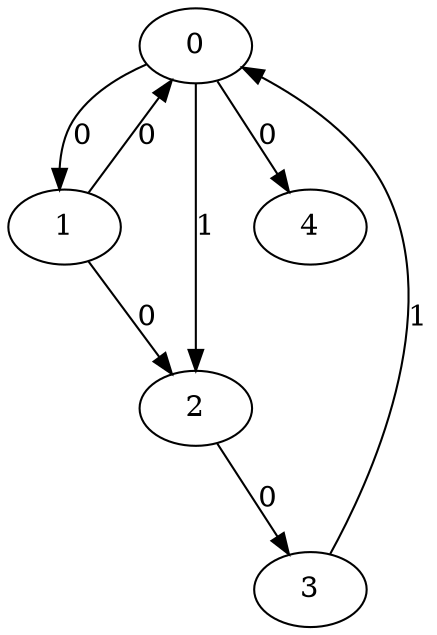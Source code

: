 // Source:160 Canonical: -1 0 1 -1 0 0 -1 0 -1 -1 -1 -1 -1 0 -1 1 -1 -1 -1 -1 -1 -1 -1 -1 -1
digraph HRA_from_160_graph_000 {
  0 -> 1 [label="0"];
  0 -> 2 [label="1"];
  1 -> 0 [label="0"];
  1 -> 2 [label="0"];
  2 -> 3 [label="0"];
  3 -> 0 [label="1"];
  0 -> 4 [label="0"];
}

// Source:160 Canonical: -1 0 1 -1 0 0 -1 0 -1 -1 -1 -1 -1 0 -1 1 -1 -1 -1 -1 0 -1 -1 -1 -1
digraph HRA_from_160_graph_001 {
  0 -> 1 [label="0"];
  0 -> 2 [label="1"];
  1 -> 0 [label="0"];
  1 -> 2 [label="0"];
  2 -> 3 [label="0"];
  3 -> 0 [label="1"];
  0 -> 4 [label="0"];
  4 -> 0 [label="0"];
}

// Source:160 Canonical: -1 0 1 -1 -1 0 -1 0 -1 0 -1 -1 -1 0 -1 1 -1 -1 -1 -1 -1 -1 -1 -1 -1
digraph HRA_from_160_graph_002 {
  0 -> 1 [label="0"];
  0 -> 2 [label="1"];
  1 -> 0 [label="0"];
  1 -> 2 [label="0"];
  2 -> 3 [label="0"];
  3 -> 0 [label="1"];
  1 -> 4 [label="0"];
}

// Source:160 Canonical: -1 0 1 -1 0 0 -1 0 -1 0 -1 -1 -1 0 -1 1 -1 -1 -1 -1 -1 -1 -1 -1 -1
digraph HRA_from_160_graph_003 {
  0 -> 1 [label="0"];
  0 -> 2 [label="1"];
  1 -> 0 [label="0"];
  1 -> 2 [label="0"];
  2 -> 3 [label="0"];
  3 -> 0 [label="1"];
  0 -> 4 [label="0"];
  1 -> 4 [label="0"];
}

// Source:160 Canonical: -1 0 1 -1 -1 0 -1 0 -1 0 -1 -1 -1 0 -1 1 -1 -1 -1 -1 0 -1 -1 -1 -1
digraph HRA_from_160_graph_004 {
  0 -> 1 [label="0"];
  0 -> 2 [label="1"];
  1 -> 0 [label="0"];
  1 -> 2 [label="0"];
  2 -> 3 [label="0"];
  3 -> 0 [label="1"];
  4 -> 0 [label="0"];
  1 -> 4 [label="0"];
}

// Source:160 Canonical: -1 0 1 -1 0 0 -1 0 -1 0 -1 -1 -1 0 -1 1 -1 -1 -1 -1 0 -1 -1 -1 -1
digraph HRA_from_160_graph_005 {
  0 -> 1 [label="0"];
  0 -> 2 [label="1"];
  1 -> 0 [label="0"];
  1 -> 2 [label="0"];
  2 -> 3 [label="0"];
  3 -> 0 [label="1"];
  0 -> 4 [label="0"];
  4 -> 0 [label="0"];
  1 -> 4 [label="0"];
}

// Source:160 Canonical: -1 0 1 -1 0 0 -1 0 -1 -1 -1 -1 -1 0 -1 1 -1 -1 -1 -1 -1 0 -1 -1 -1
digraph HRA_from_160_graph_006 {
  0 -> 1 [label="0"];
  0 -> 2 [label="1"];
  1 -> 0 [label="0"];
  1 -> 2 [label="0"];
  2 -> 3 [label="0"];
  3 -> 0 [label="1"];
  0 -> 4 [label="0"];
  4 -> 1 [label="0"];
}

// Source:160 Canonical: -1 0 1 -1 0 0 -1 0 -1 -1 -1 -1 -1 0 -1 1 -1 -1 -1 -1 0 0 -1 -1 -1
digraph HRA_from_160_graph_007 {
  0 -> 1 [label="0"];
  0 -> 2 [label="1"];
  1 -> 0 [label="0"];
  1 -> 2 [label="0"];
  2 -> 3 [label="0"];
  3 -> 0 [label="1"];
  0 -> 4 [label="0"];
  4 -> 0 [label="0"];
  4 -> 1 [label="0"];
}

// Source:160 Canonical: -1 0 1 -1 -1 0 -1 0 -1 0 -1 -1 -1 0 -1 1 -1 -1 -1 -1 -1 0 -1 -1 -1
digraph HRA_from_160_graph_008 {
  0 -> 1 [label="0"];
  0 -> 2 [label="1"];
  1 -> 0 [label="0"];
  1 -> 2 [label="0"];
  2 -> 3 [label="0"];
  3 -> 0 [label="1"];
  1 -> 4 [label="0"];
  4 -> 1 [label="0"];
}

// Source:160 Canonical: -1 0 1 -1 0 0 -1 0 -1 0 -1 -1 -1 0 -1 1 -1 -1 -1 -1 -1 0 -1 -1 -1
digraph HRA_from_160_graph_009 {
  0 -> 1 [label="0"];
  0 -> 2 [label="1"];
  1 -> 0 [label="0"];
  1 -> 2 [label="0"];
  2 -> 3 [label="0"];
  3 -> 0 [label="1"];
  0 -> 4 [label="0"];
  1 -> 4 [label="0"];
  4 -> 1 [label="0"];
}

// Source:160 Canonical: -1 0 1 -1 -1 0 -1 0 -1 0 -1 -1 -1 0 -1 1 -1 -1 -1 -1 0 0 -1 -1 -1
digraph HRA_from_160_graph_010 {
  0 -> 1 [label="0"];
  0 -> 2 [label="1"];
  1 -> 0 [label="0"];
  1 -> 2 [label="0"];
  2 -> 3 [label="0"];
  3 -> 0 [label="1"];
  4 -> 0 [label="0"];
  1 -> 4 [label="0"];
  4 -> 1 [label="0"];
}

// Source:160 Canonical: -1 0 1 -1 0 0 -1 0 -1 0 -1 -1 -1 0 -1 1 -1 -1 -1 -1 0 0 -1 -1 -1
digraph HRA_from_160_graph_011 {
  0 -> 1 [label="0"];
  0 -> 2 [label="1"];
  1 -> 0 [label="0"];
  1 -> 2 [label="0"];
  2 -> 3 [label="0"];
  3 -> 0 [label="1"];
  0 -> 4 [label="0"];
  4 -> 0 [label="0"];
  1 -> 4 [label="0"];
  4 -> 1 [label="0"];
}

// Source:160 Canonical: -1 0 1 -1 -1 0 -1 0 -1 -1 -1 -1 -1 0 0 1 -1 -1 -1 -1 -1 -1 -1 -1 -1
digraph HRA_from_160_graph_012 {
  0 -> 1 [label="0"];
  0 -> 2 [label="1"];
  1 -> 0 [label="0"];
  1 -> 2 [label="0"];
  2 -> 3 [label="0"];
  3 -> 0 [label="1"];
  2 -> 4 [label="0"];
}

// Source:160 Canonical: -1 0 1 -1 0 0 -1 0 -1 -1 -1 -1 -1 0 0 1 -1 -1 -1 -1 -1 -1 -1 -1 -1
digraph HRA_from_160_graph_013 {
  0 -> 1 [label="0"];
  0 -> 2 [label="1"];
  1 -> 0 [label="0"];
  1 -> 2 [label="0"];
  2 -> 3 [label="0"];
  3 -> 0 [label="1"];
  0 -> 4 [label="0"];
  2 -> 4 [label="0"];
}

// Source:160 Canonical: -1 0 1 -1 -1 0 -1 0 -1 -1 -1 -1 -1 0 0 1 -1 -1 -1 -1 0 -1 -1 -1 -1
digraph HRA_from_160_graph_014 {
  0 -> 1 [label="0"];
  0 -> 2 [label="1"];
  1 -> 0 [label="0"];
  1 -> 2 [label="0"];
  2 -> 3 [label="0"];
  3 -> 0 [label="1"];
  4 -> 0 [label="0"];
  2 -> 4 [label="0"];
}

// Source:160 Canonical: -1 0 1 -1 0 0 -1 0 -1 -1 -1 -1 -1 0 0 1 -1 -1 -1 -1 0 -1 -1 -1 -1
digraph HRA_from_160_graph_015 {
  0 -> 1 [label="0"];
  0 -> 2 [label="1"];
  1 -> 0 [label="0"];
  1 -> 2 [label="0"];
  2 -> 3 [label="0"];
  3 -> 0 [label="1"];
  0 -> 4 [label="0"];
  4 -> 0 [label="0"];
  2 -> 4 [label="0"];
}

// Source:160 Canonical: -1 0 1 -1 -1 0 -1 0 -1 0 -1 -1 -1 0 0 1 -1 -1 -1 -1 -1 -1 -1 -1 -1
digraph HRA_from_160_graph_016 {
  0 -> 1 [label="0"];
  0 -> 2 [label="1"];
  1 -> 0 [label="0"];
  1 -> 2 [label="0"];
  2 -> 3 [label="0"];
  3 -> 0 [label="1"];
  1 -> 4 [label="0"];
  2 -> 4 [label="0"];
}

// Source:160 Canonical: -1 0 1 -1 0 0 -1 0 -1 0 -1 -1 -1 0 0 1 -1 -1 -1 -1 -1 -1 -1 -1 -1
digraph HRA_from_160_graph_017 {
  0 -> 1 [label="0"];
  0 -> 2 [label="1"];
  1 -> 0 [label="0"];
  1 -> 2 [label="0"];
  2 -> 3 [label="0"];
  3 -> 0 [label="1"];
  0 -> 4 [label="0"];
  1 -> 4 [label="0"];
  2 -> 4 [label="0"];
}

// Source:160 Canonical: -1 0 1 -1 -1 0 -1 0 -1 0 -1 -1 -1 0 0 1 -1 -1 -1 -1 0 -1 -1 -1 -1
digraph HRA_from_160_graph_018 {
  0 -> 1 [label="0"];
  0 -> 2 [label="1"];
  1 -> 0 [label="0"];
  1 -> 2 [label="0"];
  2 -> 3 [label="0"];
  3 -> 0 [label="1"];
  4 -> 0 [label="0"];
  1 -> 4 [label="0"];
  2 -> 4 [label="0"];
}

// Source:160 Canonical: -1 0 1 -1 0 0 -1 0 -1 0 -1 -1 -1 0 0 1 -1 -1 -1 -1 0 -1 -1 -1 -1
digraph HRA_from_160_graph_019 {
  0 -> 1 [label="0"];
  0 -> 2 [label="1"];
  1 -> 0 [label="0"];
  1 -> 2 [label="0"];
  2 -> 3 [label="0"];
  3 -> 0 [label="1"];
  0 -> 4 [label="0"];
  4 -> 0 [label="0"];
  1 -> 4 [label="0"];
  2 -> 4 [label="0"];
}

// Source:160 Canonical: -1 0 1 -1 -1 0 -1 0 -1 -1 -1 -1 -1 0 0 1 -1 -1 -1 -1 -1 0 -1 -1 -1
digraph HRA_from_160_graph_020 {
  0 -> 1 [label="0"];
  0 -> 2 [label="1"];
  1 -> 0 [label="0"];
  1 -> 2 [label="0"];
  2 -> 3 [label="0"];
  3 -> 0 [label="1"];
  4 -> 1 [label="0"];
  2 -> 4 [label="0"];
}

// Source:160 Canonical: -1 0 1 -1 0 0 -1 0 -1 -1 -1 -1 -1 0 0 1 -1 -1 -1 -1 -1 0 -1 -1 -1
digraph HRA_from_160_graph_021 {
  0 -> 1 [label="0"];
  0 -> 2 [label="1"];
  1 -> 0 [label="0"];
  1 -> 2 [label="0"];
  2 -> 3 [label="0"];
  3 -> 0 [label="1"];
  0 -> 4 [label="0"];
  4 -> 1 [label="0"];
  2 -> 4 [label="0"];
}

// Source:160 Canonical: -1 0 1 -1 -1 0 -1 0 -1 -1 -1 -1 -1 0 0 1 -1 -1 -1 -1 0 0 -1 -1 -1
digraph HRA_from_160_graph_022 {
  0 -> 1 [label="0"];
  0 -> 2 [label="1"];
  1 -> 0 [label="0"];
  1 -> 2 [label="0"];
  2 -> 3 [label="0"];
  3 -> 0 [label="1"];
  4 -> 0 [label="0"];
  4 -> 1 [label="0"];
  2 -> 4 [label="0"];
}

// Source:160 Canonical: -1 0 1 -1 0 0 -1 0 -1 -1 -1 -1 -1 0 0 1 -1 -1 -1 -1 0 0 -1 -1 -1
digraph HRA_from_160_graph_023 {
  0 -> 1 [label="0"];
  0 -> 2 [label="1"];
  1 -> 0 [label="0"];
  1 -> 2 [label="0"];
  2 -> 3 [label="0"];
  3 -> 0 [label="1"];
  0 -> 4 [label="0"];
  4 -> 0 [label="0"];
  4 -> 1 [label="0"];
  2 -> 4 [label="0"];
}

// Source:160 Canonical: -1 0 1 -1 -1 0 -1 0 -1 0 -1 -1 -1 0 0 1 -1 -1 -1 -1 -1 0 -1 -1 -1
digraph HRA_from_160_graph_024 {
  0 -> 1 [label="0"];
  0 -> 2 [label="1"];
  1 -> 0 [label="0"];
  1 -> 2 [label="0"];
  2 -> 3 [label="0"];
  3 -> 0 [label="1"];
  1 -> 4 [label="0"];
  4 -> 1 [label="0"];
  2 -> 4 [label="0"];
}

// Source:160 Canonical: -1 0 1 -1 0 0 -1 0 -1 0 -1 -1 -1 0 0 1 -1 -1 -1 -1 -1 0 -1 -1 -1
digraph HRA_from_160_graph_025 {
  0 -> 1 [label="0"];
  0 -> 2 [label="1"];
  1 -> 0 [label="0"];
  1 -> 2 [label="0"];
  2 -> 3 [label="0"];
  3 -> 0 [label="1"];
  0 -> 4 [label="0"];
  1 -> 4 [label="0"];
  4 -> 1 [label="0"];
  2 -> 4 [label="0"];
}

// Source:160 Canonical: -1 0 1 -1 -1 0 -1 0 -1 0 -1 -1 -1 0 0 1 -1 -1 -1 -1 0 0 -1 -1 -1
digraph HRA_from_160_graph_026 {
  0 -> 1 [label="0"];
  0 -> 2 [label="1"];
  1 -> 0 [label="0"];
  1 -> 2 [label="0"];
  2 -> 3 [label="0"];
  3 -> 0 [label="1"];
  4 -> 0 [label="0"];
  1 -> 4 [label="0"];
  4 -> 1 [label="0"];
  2 -> 4 [label="0"];
}

// Source:160 Canonical: -1 0 1 -1 0 0 -1 0 -1 0 -1 -1 -1 0 0 1 -1 -1 -1 -1 0 0 -1 -1 -1
digraph HRA_from_160_graph_027 {
  0 -> 1 [label="0"];
  0 -> 2 [label="1"];
  1 -> 0 [label="0"];
  1 -> 2 [label="0"];
  2 -> 3 [label="0"];
  3 -> 0 [label="1"];
  0 -> 4 [label="0"];
  4 -> 0 [label="0"];
  1 -> 4 [label="0"];
  4 -> 1 [label="0"];
  2 -> 4 [label="0"];
}

// Source:160 Canonical: -1 0 1 -1 0 0 -1 0 -1 -1 -1 -1 -1 0 -1 1 -1 -1 -1 -1 -1 -1 0 -1 -1
digraph HRA_from_160_graph_028 {
  0 -> 1 [label="0"];
  0 -> 2 [label="1"];
  1 -> 0 [label="0"];
  1 -> 2 [label="0"];
  2 -> 3 [label="0"];
  3 -> 0 [label="1"];
  0 -> 4 [label="0"];
  4 -> 2 [label="0"];
}

// Source:160 Canonical: -1 0 1 -1 0 0 -1 0 -1 -1 -1 -1 -1 0 -1 1 -1 -1 -1 -1 0 -1 0 -1 -1
digraph HRA_from_160_graph_029 {
  0 -> 1 [label="0"];
  0 -> 2 [label="1"];
  1 -> 0 [label="0"];
  1 -> 2 [label="0"];
  2 -> 3 [label="0"];
  3 -> 0 [label="1"];
  0 -> 4 [label="0"];
  4 -> 0 [label="0"];
  4 -> 2 [label="0"];
}

// Source:160 Canonical: -1 0 1 -1 -1 0 -1 0 -1 0 -1 -1 -1 0 -1 1 -1 -1 -1 -1 -1 -1 0 -1 -1
digraph HRA_from_160_graph_030 {
  0 -> 1 [label="0"];
  0 -> 2 [label="1"];
  1 -> 0 [label="0"];
  1 -> 2 [label="0"];
  2 -> 3 [label="0"];
  3 -> 0 [label="1"];
  1 -> 4 [label="0"];
  4 -> 2 [label="0"];
}

// Source:160 Canonical: -1 0 1 -1 0 0 -1 0 -1 0 -1 -1 -1 0 -1 1 -1 -1 -1 -1 -1 -1 0 -1 -1
digraph HRA_from_160_graph_031 {
  0 -> 1 [label="0"];
  0 -> 2 [label="1"];
  1 -> 0 [label="0"];
  1 -> 2 [label="0"];
  2 -> 3 [label="0"];
  3 -> 0 [label="1"];
  0 -> 4 [label="0"];
  1 -> 4 [label="0"];
  4 -> 2 [label="0"];
}

// Source:160 Canonical: -1 0 1 -1 -1 0 -1 0 -1 0 -1 -1 -1 0 -1 1 -1 -1 -1 -1 0 -1 0 -1 -1
digraph HRA_from_160_graph_032 {
  0 -> 1 [label="0"];
  0 -> 2 [label="1"];
  1 -> 0 [label="0"];
  1 -> 2 [label="0"];
  2 -> 3 [label="0"];
  3 -> 0 [label="1"];
  4 -> 0 [label="0"];
  1 -> 4 [label="0"];
  4 -> 2 [label="0"];
}

// Source:160 Canonical: -1 0 1 -1 0 0 -1 0 -1 0 -1 -1 -1 0 -1 1 -1 -1 -1 -1 0 -1 0 -1 -1
digraph HRA_from_160_graph_033 {
  0 -> 1 [label="0"];
  0 -> 2 [label="1"];
  1 -> 0 [label="0"];
  1 -> 2 [label="0"];
  2 -> 3 [label="0"];
  3 -> 0 [label="1"];
  0 -> 4 [label="0"];
  4 -> 0 [label="0"];
  1 -> 4 [label="0"];
  4 -> 2 [label="0"];
}

// Source:160 Canonical: -1 0 1 -1 0 0 -1 0 -1 -1 -1 -1 -1 0 -1 1 -1 -1 -1 -1 -1 0 0 -1 -1
digraph HRA_from_160_graph_034 {
  0 -> 1 [label="0"];
  0 -> 2 [label="1"];
  1 -> 0 [label="0"];
  1 -> 2 [label="0"];
  2 -> 3 [label="0"];
  3 -> 0 [label="1"];
  0 -> 4 [label="0"];
  4 -> 1 [label="0"];
  4 -> 2 [label="0"];
}

// Source:160 Canonical: -1 0 1 -1 0 0 -1 0 -1 -1 -1 -1 -1 0 -1 1 -1 -1 -1 -1 0 0 0 -1 -1
digraph HRA_from_160_graph_035 {
  0 -> 1 [label="0"];
  0 -> 2 [label="1"];
  1 -> 0 [label="0"];
  1 -> 2 [label="0"];
  2 -> 3 [label="0"];
  3 -> 0 [label="1"];
  0 -> 4 [label="0"];
  4 -> 0 [label="0"];
  4 -> 1 [label="0"];
  4 -> 2 [label="0"];
}

// Source:160 Canonical: -1 0 1 -1 -1 0 -1 0 -1 0 -1 -1 -1 0 -1 1 -1 -1 -1 -1 -1 0 0 -1 -1
digraph HRA_from_160_graph_036 {
  0 -> 1 [label="0"];
  0 -> 2 [label="1"];
  1 -> 0 [label="0"];
  1 -> 2 [label="0"];
  2 -> 3 [label="0"];
  3 -> 0 [label="1"];
  1 -> 4 [label="0"];
  4 -> 1 [label="0"];
  4 -> 2 [label="0"];
}

// Source:160 Canonical: -1 0 1 -1 0 0 -1 0 -1 0 -1 -1 -1 0 -1 1 -1 -1 -1 -1 -1 0 0 -1 -1
digraph HRA_from_160_graph_037 {
  0 -> 1 [label="0"];
  0 -> 2 [label="1"];
  1 -> 0 [label="0"];
  1 -> 2 [label="0"];
  2 -> 3 [label="0"];
  3 -> 0 [label="1"];
  0 -> 4 [label="0"];
  1 -> 4 [label="0"];
  4 -> 1 [label="0"];
  4 -> 2 [label="0"];
}

// Source:160 Canonical: -1 0 1 -1 -1 0 -1 0 -1 0 -1 -1 -1 0 -1 1 -1 -1 -1 -1 0 0 0 -1 -1
digraph HRA_from_160_graph_038 {
  0 -> 1 [label="0"];
  0 -> 2 [label="1"];
  1 -> 0 [label="0"];
  1 -> 2 [label="0"];
  2 -> 3 [label="0"];
  3 -> 0 [label="1"];
  4 -> 0 [label="0"];
  1 -> 4 [label="0"];
  4 -> 1 [label="0"];
  4 -> 2 [label="0"];
}

// Source:160 Canonical: -1 0 1 -1 0 0 -1 0 -1 0 -1 -1 -1 0 -1 1 -1 -1 -1 -1 0 0 0 -1 -1
digraph HRA_from_160_graph_039 {
  0 -> 1 [label="0"];
  0 -> 2 [label="1"];
  1 -> 0 [label="0"];
  1 -> 2 [label="0"];
  2 -> 3 [label="0"];
  3 -> 0 [label="1"];
  0 -> 4 [label="0"];
  4 -> 0 [label="0"];
  1 -> 4 [label="0"];
  4 -> 1 [label="0"];
  4 -> 2 [label="0"];
}

// Source:160 Canonical: -1 0 1 -1 -1 0 -1 0 -1 -1 -1 -1 -1 0 0 1 -1 -1 -1 -1 -1 -1 0 -1 -1
digraph HRA_from_160_graph_040 {
  0 -> 1 [label="0"];
  0 -> 2 [label="1"];
  1 -> 0 [label="0"];
  1 -> 2 [label="0"];
  2 -> 3 [label="0"];
  3 -> 0 [label="1"];
  2 -> 4 [label="0"];
  4 -> 2 [label="0"];
}

// Source:160 Canonical: -1 0 1 -1 0 0 -1 0 -1 -1 -1 -1 -1 0 0 1 -1 -1 -1 -1 -1 -1 0 -1 -1
digraph HRA_from_160_graph_041 {
  0 -> 1 [label="0"];
  0 -> 2 [label="1"];
  1 -> 0 [label="0"];
  1 -> 2 [label="0"];
  2 -> 3 [label="0"];
  3 -> 0 [label="1"];
  0 -> 4 [label="0"];
  2 -> 4 [label="0"];
  4 -> 2 [label="0"];
}

// Source:160 Canonical: -1 0 1 -1 -1 0 -1 0 -1 -1 -1 -1 -1 0 0 1 -1 -1 -1 -1 0 -1 0 -1 -1
digraph HRA_from_160_graph_042 {
  0 -> 1 [label="0"];
  0 -> 2 [label="1"];
  1 -> 0 [label="0"];
  1 -> 2 [label="0"];
  2 -> 3 [label="0"];
  3 -> 0 [label="1"];
  4 -> 0 [label="0"];
  2 -> 4 [label="0"];
  4 -> 2 [label="0"];
}

// Source:160 Canonical: -1 0 1 -1 0 0 -1 0 -1 -1 -1 -1 -1 0 0 1 -1 -1 -1 -1 0 -1 0 -1 -1
digraph HRA_from_160_graph_043 {
  0 -> 1 [label="0"];
  0 -> 2 [label="1"];
  1 -> 0 [label="0"];
  1 -> 2 [label="0"];
  2 -> 3 [label="0"];
  3 -> 0 [label="1"];
  0 -> 4 [label="0"];
  4 -> 0 [label="0"];
  2 -> 4 [label="0"];
  4 -> 2 [label="0"];
}

// Source:160 Canonical: -1 0 1 -1 -1 0 -1 0 -1 0 -1 -1 -1 0 0 1 -1 -1 -1 -1 -1 -1 0 -1 -1
digraph HRA_from_160_graph_044 {
  0 -> 1 [label="0"];
  0 -> 2 [label="1"];
  1 -> 0 [label="0"];
  1 -> 2 [label="0"];
  2 -> 3 [label="0"];
  3 -> 0 [label="1"];
  1 -> 4 [label="0"];
  2 -> 4 [label="0"];
  4 -> 2 [label="0"];
}

// Source:160 Canonical: -1 0 1 -1 0 0 -1 0 -1 0 -1 -1 -1 0 0 1 -1 -1 -1 -1 -1 -1 0 -1 -1
digraph HRA_from_160_graph_045 {
  0 -> 1 [label="0"];
  0 -> 2 [label="1"];
  1 -> 0 [label="0"];
  1 -> 2 [label="0"];
  2 -> 3 [label="0"];
  3 -> 0 [label="1"];
  0 -> 4 [label="0"];
  1 -> 4 [label="0"];
  2 -> 4 [label="0"];
  4 -> 2 [label="0"];
}

// Source:160 Canonical: -1 0 1 -1 -1 0 -1 0 -1 0 -1 -1 -1 0 0 1 -1 -1 -1 -1 0 -1 0 -1 -1
digraph HRA_from_160_graph_046 {
  0 -> 1 [label="0"];
  0 -> 2 [label="1"];
  1 -> 0 [label="0"];
  1 -> 2 [label="0"];
  2 -> 3 [label="0"];
  3 -> 0 [label="1"];
  4 -> 0 [label="0"];
  1 -> 4 [label="0"];
  2 -> 4 [label="0"];
  4 -> 2 [label="0"];
}

// Source:160 Canonical: -1 0 1 -1 0 0 -1 0 -1 0 -1 -1 -1 0 0 1 -1 -1 -1 -1 0 -1 0 -1 -1
digraph HRA_from_160_graph_047 {
  0 -> 1 [label="0"];
  0 -> 2 [label="1"];
  1 -> 0 [label="0"];
  1 -> 2 [label="0"];
  2 -> 3 [label="0"];
  3 -> 0 [label="1"];
  0 -> 4 [label="0"];
  4 -> 0 [label="0"];
  1 -> 4 [label="0"];
  2 -> 4 [label="0"];
  4 -> 2 [label="0"];
}

// Source:160 Canonical: -1 0 1 -1 -1 0 -1 0 -1 -1 -1 -1 -1 0 0 1 -1 -1 -1 -1 -1 0 0 -1 -1
digraph HRA_from_160_graph_048 {
  0 -> 1 [label="0"];
  0 -> 2 [label="1"];
  1 -> 0 [label="0"];
  1 -> 2 [label="0"];
  2 -> 3 [label="0"];
  3 -> 0 [label="1"];
  4 -> 1 [label="0"];
  2 -> 4 [label="0"];
  4 -> 2 [label="0"];
}

// Source:160 Canonical: -1 0 1 -1 0 0 -1 0 -1 -1 -1 -1 -1 0 0 1 -1 -1 -1 -1 -1 0 0 -1 -1
digraph HRA_from_160_graph_049 {
  0 -> 1 [label="0"];
  0 -> 2 [label="1"];
  1 -> 0 [label="0"];
  1 -> 2 [label="0"];
  2 -> 3 [label="0"];
  3 -> 0 [label="1"];
  0 -> 4 [label="0"];
  4 -> 1 [label="0"];
  2 -> 4 [label="0"];
  4 -> 2 [label="0"];
}

// Source:160 Canonical: -1 0 1 -1 -1 0 -1 0 -1 -1 -1 -1 -1 0 0 1 -1 -1 -1 -1 0 0 0 -1 -1
digraph HRA_from_160_graph_050 {
  0 -> 1 [label="0"];
  0 -> 2 [label="1"];
  1 -> 0 [label="0"];
  1 -> 2 [label="0"];
  2 -> 3 [label="0"];
  3 -> 0 [label="1"];
  4 -> 0 [label="0"];
  4 -> 1 [label="0"];
  2 -> 4 [label="0"];
  4 -> 2 [label="0"];
}

// Source:160 Canonical: -1 0 1 -1 0 0 -1 0 -1 -1 -1 -1 -1 0 0 1 -1 -1 -1 -1 0 0 0 -1 -1
digraph HRA_from_160_graph_051 {
  0 -> 1 [label="0"];
  0 -> 2 [label="1"];
  1 -> 0 [label="0"];
  1 -> 2 [label="0"];
  2 -> 3 [label="0"];
  3 -> 0 [label="1"];
  0 -> 4 [label="0"];
  4 -> 0 [label="0"];
  4 -> 1 [label="0"];
  2 -> 4 [label="0"];
  4 -> 2 [label="0"];
}

// Source:160 Canonical: -1 0 1 -1 -1 0 -1 0 -1 0 -1 -1 -1 0 0 1 -1 -1 -1 -1 -1 0 0 -1 -1
digraph HRA_from_160_graph_052 {
  0 -> 1 [label="0"];
  0 -> 2 [label="1"];
  1 -> 0 [label="0"];
  1 -> 2 [label="0"];
  2 -> 3 [label="0"];
  3 -> 0 [label="1"];
  1 -> 4 [label="0"];
  4 -> 1 [label="0"];
  2 -> 4 [label="0"];
  4 -> 2 [label="0"];
}

// Source:160 Canonical: -1 0 1 -1 0 0 -1 0 -1 0 -1 -1 -1 0 0 1 -1 -1 -1 -1 -1 0 0 -1 -1
digraph HRA_from_160_graph_053 {
  0 -> 1 [label="0"];
  0 -> 2 [label="1"];
  1 -> 0 [label="0"];
  1 -> 2 [label="0"];
  2 -> 3 [label="0"];
  3 -> 0 [label="1"];
  0 -> 4 [label="0"];
  1 -> 4 [label="0"];
  4 -> 1 [label="0"];
  2 -> 4 [label="0"];
  4 -> 2 [label="0"];
}

// Source:160 Canonical: -1 0 1 -1 -1 0 -1 0 -1 0 -1 -1 -1 0 0 1 -1 -1 -1 -1 0 0 0 -1 -1
digraph HRA_from_160_graph_054 {
  0 -> 1 [label="0"];
  0 -> 2 [label="1"];
  1 -> 0 [label="0"];
  1 -> 2 [label="0"];
  2 -> 3 [label="0"];
  3 -> 0 [label="1"];
  4 -> 0 [label="0"];
  1 -> 4 [label="0"];
  4 -> 1 [label="0"];
  2 -> 4 [label="0"];
  4 -> 2 [label="0"];
}

// Source:160 Canonical: -1 0 1 -1 0 0 -1 0 -1 0 -1 -1 -1 0 0 1 -1 -1 -1 -1 0 0 0 -1 -1
digraph HRA_from_160_graph_055 {
  0 -> 1 [label="0"];
  0 -> 2 [label="1"];
  1 -> 0 [label="0"];
  1 -> 2 [label="0"];
  2 -> 3 [label="0"];
  3 -> 0 [label="1"];
  0 -> 4 [label="0"];
  4 -> 0 [label="0"];
  1 -> 4 [label="0"];
  4 -> 1 [label="0"];
  2 -> 4 [label="0"];
  4 -> 2 [label="0"];
}

// Source:160 Canonical: -1 0 1 -1 -1 0 -1 0 -1 -1 -1 -1 -1 0 -1 1 -1 -1 -1 0 -1 -1 -1 -1 -1
digraph HRA_from_160_graph_056 {
  0 -> 1 [label="0"];
  0 -> 2 [label="1"];
  1 -> 0 [label="0"];
  1 -> 2 [label="0"];
  2 -> 3 [label="0"];
  3 -> 0 [label="1"];
  3 -> 4 [label="0"];
}

// Source:160 Canonical: -1 0 1 -1 0 0 -1 0 -1 -1 -1 -1 -1 0 -1 1 -1 -1 -1 0 -1 -1 -1 -1 -1
digraph HRA_from_160_graph_057 {
  0 -> 1 [label="0"];
  0 -> 2 [label="1"];
  1 -> 0 [label="0"];
  1 -> 2 [label="0"];
  2 -> 3 [label="0"];
  3 -> 0 [label="1"];
  0 -> 4 [label="0"];
  3 -> 4 [label="0"];
}

// Source:160 Canonical: -1 0 1 -1 -1 0 -1 0 -1 -1 -1 -1 -1 0 -1 1 -1 -1 -1 0 0 -1 -1 -1 -1
digraph HRA_from_160_graph_058 {
  0 -> 1 [label="0"];
  0 -> 2 [label="1"];
  1 -> 0 [label="0"];
  1 -> 2 [label="0"];
  2 -> 3 [label="0"];
  3 -> 0 [label="1"];
  4 -> 0 [label="0"];
  3 -> 4 [label="0"];
}

// Source:160 Canonical: -1 0 1 -1 0 0 -1 0 -1 -1 -1 -1 -1 0 -1 1 -1 -1 -1 0 0 -1 -1 -1 -1
digraph HRA_from_160_graph_059 {
  0 -> 1 [label="0"];
  0 -> 2 [label="1"];
  1 -> 0 [label="0"];
  1 -> 2 [label="0"];
  2 -> 3 [label="0"];
  3 -> 0 [label="1"];
  0 -> 4 [label="0"];
  4 -> 0 [label="0"];
  3 -> 4 [label="0"];
}

// Source:160 Canonical: -1 0 1 -1 -1 0 -1 0 -1 0 -1 -1 -1 0 -1 1 -1 -1 -1 0 -1 -1 -1 -1 -1
digraph HRA_from_160_graph_060 {
  0 -> 1 [label="0"];
  0 -> 2 [label="1"];
  1 -> 0 [label="0"];
  1 -> 2 [label="0"];
  2 -> 3 [label="0"];
  3 -> 0 [label="1"];
  1 -> 4 [label="0"];
  3 -> 4 [label="0"];
}

// Source:160 Canonical: -1 0 1 -1 0 0 -1 0 -1 0 -1 -1 -1 0 -1 1 -1 -1 -1 0 -1 -1 -1 -1 -1
digraph HRA_from_160_graph_061 {
  0 -> 1 [label="0"];
  0 -> 2 [label="1"];
  1 -> 0 [label="0"];
  1 -> 2 [label="0"];
  2 -> 3 [label="0"];
  3 -> 0 [label="1"];
  0 -> 4 [label="0"];
  1 -> 4 [label="0"];
  3 -> 4 [label="0"];
}

// Source:160 Canonical: -1 0 1 -1 -1 0 -1 0 -1 0 -1 -1 -1 0 -1 1 -1 -1 -1 0 0 -1 -1 -1 -1
digraph HRA_from_160_graph_062 {
  0 -> 1 [label="0"];
  0 -> 2 [label="1"];
  1 -> 0 [label="0"];
  1 -> 2 [label="0"];
  2 -> 3 [label="0"];
  3 -> 0 [label="1"];
  4 -> 0 [label="0"];
  1 -> 4 [label="0"];
  3 -> 4 [label="0"];
}

// Source:160 Canonical: -1 0 1 -1 0 0 -1 0 -1 0 -1 -1 -1 0 -1 1 -1 -1 -1 0 0 -1 -1 -1 -1
digraph HRA_from_160_graph_063 {
  0 -> 1 [label="0"];
  0 -> 2 [label="1"];
  1 -> 0 [label="0"];
  1 -> 2 [label="0"];
  2 -> 3 [label="0"];
  3 -> 0 [label="1"];
  0 -> 4 [label="0"];
  4 -> 0 [label="0"];
  1 -> 4 [label="0"];
  3 -> 4 [label="0"];
}

// Source:160 Canonical: -1 0 1 -1 -1 0 -1 0 -1 -1 -1 -1 -1 0 -1 1 -1 -1 -1 0 -1 0 -1 -1 -1
digraph HRA_from_160_graph_064 {
  0 -> 1 [label="0"];
  0 -> 2 [label="1"];
  1 -> 0 [label="0"];
  1 -> 2 [label="0"];
  2 -> 3 [label="0"];
  3 -> 0 [label="1"];
  4 -> 1 [label="0"];
  3 -> 4 [label="0"];
}

// Source:160 Canonical: -1 0 1 -1 0 0 -1 0 -1 -1 -1 -1 -1 0 -1 1 -1 -1 -1 0 -1 0 -1 -1 -1
digraph HRA_from_160_graph_065 {
  0 -> 1 [label="0"];
  0 -> 2 [label="1"];
  1 -> 0 [label="0"];
  1 -> 2 [label="0"];
  2 -> 3 [label="0"];
  3 -> 0 [label="1"];
  0 -> 4 [label="0"];
  4 -> 1 [label="0"];
  3 -> 4 [label="0"];
}

// Source:160 Canonical: -1 0 1 -1 -1 0 -1 0 -1 -1 -1 -1 -1 0 -1 1 -1 -1 -1 0 0 0 -1 -1 -1
digraph HRA_from_160_graph_066 {
  0 -> 1 [label="0"];
  0 -> 2 [label="1"];
  1 -> 0 [label="0"];
  1 -> 2 [label="0"];
  2 -> 3 [label="0"];
  3 -> 0 [label="1"];
  4 -> 0 [label="0"];
  4 -> 1 [label="0"];
  3 -> 4 [label="0"];
}

// Source:160 Canonical: -1 0 1 -1 0 0 -1 0 -1 -1 -1 -1 -1 0 -1 1 -1 -1 -1 0 0 0 -1 -1 -1
digraph HRA_from_160_graph_067 {
  0 -> 1 [label="0"];
  0 -> 2 [label="1"];
  1 -> 0 [label="0"];
  1 -> 2 [label="0"];
  2 -> 3 [label="0"];
  3 -> 0 [label="1"];
  0 -> 4 [label="0"];
  4 -> 0 [label="0"];
  4 -> 1 [label="0"];
  3 -> 4 [label="0"];
}

// Source:160 Canonical: -1 0 1 -1 -1 0 -1 0 -1 0 -1 -1 -1 0 -1 1 -1 -1 -1 0 -1 0 -1 -1 -1
digraph HRA_from_160_graph_068 {
  0 -> 1 [label="0"];
  0 -> 2 [label="1"];
  1 -> 0 [label="0"];
  1 -> 2 [label="0"];
  2 -> 3 [label="0"];
  3 -> 0 [label="1"];
  1 -> 4 [label="0"];
  4 -> 1 [label="0"];
  3 -> 4 [label="0"];
}

// Source:160 Canonical: -1 0 1 -1 0 0 -1 0 -1 0 -1 -1 -1 0 -1 1 -1 -1 -1 0 -1 0 -1 -1 -1
digraph HRA_from_160_graph_069 {
  0 -> 1 [label="0"];
  0 -> 2 [label="1"];
  1 -> 0 [label="0"];
  1 -> 2 [label="0"];
  2 -> 3 [label="0"];
  3 -> 0 [label="1"];
  0 -> 4 [label="0"];
  1 -> 4 [label="0"];
  4 -> 1 [label="0"];
  3 -> 4 [label="0"];
}

// Source:160 Canonical: -1 0 1 -1 -1 0 -1 0 -1 0 -1 -1 -1 0 -1 1 -1 -1 -1 0 0 0 -1 -1 -1
digraph HRA_from_160_graph_070 {
  0 -> 1 [label="0"];
  0 -> 2 [label="1"];
  1 -> 0 [label="0"];
  1 -> 2 [label="0"];
  2 -> 3 [label="0"];
  3 -> 0 [label="1"];
  4 -> 0 [label="0"];
  1 -> 4 [label="0"];
  4 -> 1 [label="0"];
  3 -> 4 [label="0"];
}

// Source:160 Canonical: -1 0 1 -1 0 0 -1 0 -1 0 -1 -1 -1 0 -1 1 -1 -1 -1 0 0 0 -1 -1 -1
digraph HRA_from_160_graph_071 {
  0 -> 1 [label="0"];
  0 -> 2 [label="1"];
  1 -> 0 [label="0"];
  1 -> 2 [label="0"];
  2 -> 3 [label="0"];
  3 -> 0 [label="1"];
  0 -> 4 [label="0"];
  4 -> 0 [label="0"];
  1 -> 4 [label="0"];
  4 -> 1 [label="0"];
  3 -> 4 [label="0"];
}

// Source:160 Canonical: -1 0 1 -1 -1 0 -1 0 -1 -1 -1 -1 -1 0 0 1 -1 -1 -1 0 -1 -1 -1 -1 -1
digraph HRA_from_160_graph_072 {
  0 -> 1 [label="0"];
  0 -> 2 [label="1"];
  1 -> 0 [label="0"];
  1 -> 2 [label="0"];
  2 -> 3 [label="0"];
  3 -> 0 [label="1"];
  2 -> 4 [label="0"];
  3 -> 4 [label="0"];
}

// Source:160 Canonical: -1 0 1 -1 0 0 -1 0 -1 -1 -1 -1 -1 0 0 1 -1 -1 -1 0 -1 -1 -1 -1 -1
digraph HRA_from_160_graph_073 {
  0 -> 1 [label="0"];
  0 -> 2 [label="1"];
  1 -> 0 [label="0"];
  1 -> 2 [label="0"];
  2 -> 3 [label="0"];
  3 -> 0 [label="1"];
  0 -> 4 [label="0"];
  2 -> 4 [label="0"];
  3 -> 4 [label="0"];
}

// Source:160 Canonical: -1 0 1 -1 -1 0 -1 0 -1 -1 -1 -1 -1 0 0 1 -1 -1 -1 0 0 -1 -1 -1 -1
digraph HRA_from_160_graph_074 {
  0 -> 1 [label="0"];
  0 -> 2 [label="1"];
  1 -> 0 [label="0"];
  1 -> 2 [label="0"];
  2 -> 3 [label="0"];
  3 -> 0 [label="1"];
  4 -> 0 [label="0"];
  2 -> 4 [label="0"];
  3 -> 4 [label="0"];
}

// Source:160 Canonical: -1 0 1 -1 0 0 -1 0 -1 -1 -1 -1 -1 0 0 1 -1 -1 -1 0 0 -1 -1 -1 -1
digraph HRA_from_160_graph_075 {
  0 -> 1 [label="0"];
  0 -> 2 [label="1"];
  1 -> 0 [label="0"];
  1 -> 2 [label="0"];
  2 -> 3 [label="0"];
  3 -> 0 [label="1"];
  0 -> 4 [label="0"];
  4 -> 0 [label="0"];
  2 -> 4 [label="0"];
  3 -> 4 [label="0"];
}

// Source:160 Canonical: -1 0 1 -1 -1 0 -1 0 -1 0 -1 -1 -1 0 0 1 -1 -1 -1 0 -1 -1 -1 -1 -1
digraph HRA_from_160_graph_076 {
  0 -> 1 [label="0"];
  0 -> 2 [label="1"];
  1 -> 0 [label="0"];
  1 -> 2 [label="0"];
  2 -> 3 [label="0"];
  3 -> 0 [label="1"];
  1 -> 4 [label="0"];
  2 -> 4 [label="0"];
  3 -> 4 [label="0"];
}

// Source:160 Canonical: -1 0 1 -1 0 0 -1 0 -1 0 -1 -1 -1 0 0 1 -1 -1 -1 0 -1 -1 -1 -1 -1
digraph HRA_from_160_graph_077 {
  0 -> 1 [label="0"];
  0 -> 2 [label="1"];
  1 -> 0 [label="0"];
  1 -> 2 [label="0"];
  2 -> 3 [label="0"];
  3 -> 0 [label="1"];
  0 -> 4 [label="0"];
  1 -> 4 [label="0"];
  2 -> 4 [label="0"];
  3 -> 4 [label="0"];
}

// Source:160 Canonical: -1 0 1 -1 -1 0 -1 0 -1 0 -1 -1 -1 0 0 1 -1 -1 -1 0 0 -1 -1 -1 -1
digraph HRA_from_160_graph_078 {
  0 -> 1 [label="0"];
  0 -> 2 [label="1"];
  1 -> 0 [label="0"];
  1 -> 2 [label="0"];
  2 -> 3 [label="0"];
  3 -> 0 [label="1"];
  4 -> 0 [label="0"];
  1 -> 4 [label="0"];
  2 -> 4 [label="0"];
  3 -> 4 [label="0"];
}

// Source:160 Canonical: -1 0 1 -1 0 0 -1 0 -1 0 -1 -1 -1 0 0 1 -1 -1 -1 0 0 -1 -1 -1 -1
digraph HRA_from_160_graph_079 {
  0 -> 1 [label="0"];
  0 -> 2 [label="1"];
  1 -> 0 [label="0"];
  1 -> 2 [label="0"];
  2 -> 3 [label="0"];
  3 -> 0 [label="1"];
  0 -> 4 [label="0"];
  4 -> 0 [label="0"];
  1 -> 4 [label="0"];
  2 -> 4 [label="0"];
  3 -> 4 [label="0"];
}

// Source:160 Canonical: -1 0 1 -1 -1 0 -1 0 -1 -1 -1 -1 -1 0 0 1 -1 -1 -1 0 -1 0 -1 -1 -1
digraph HRA_from_160_graph_080 {
  0 -> 1 [label="0"];
  0 -> 2 [label="1"];
  1 -> 0 [label="0"];
  1 -> 2 [label="0"];
  2 -> 3 [label="0"];
  3 -> 0 [label="1"];
  4 -> 1 [label="0"];
  2 -> 4 [label="0"];
  3 -> 4 [label="0"];
}

// Source:160 Canonical: -1 0 1 -1 0 0 -1 0 -1 -1 -1 -1 -1 0 0 1 -1 -1 -1 0 -1 0 -1 -1 -1
digraph HRA_from_160_graph_081 {
  0 -> 1 [label="0"];
  0 -> 2 [label="1"];
  1 -> 0 [label="0"];
  1 -> 2 [label="0"];
  2 -> 3 [label="0"];
  3 -> 0 [label="1"];
  0 -> 4 [label="0"];
  4 -> 1 [label="0"];
  2 -> 4 [label="0"];
  3 -> 4 [label="0"];
}

// Source:160 Canonical: -1 0 1 -1 -1 0 -1 0 -1 -1 -1 -1 -1 0 0 1 -1 -1 -1 0 0 0 -1 -1 -1
digraph HRA_from_160_graph_082 {
  0 -> 1 [label="0"];
  0 -> 2 [label="1"];
  1 -> 0 [label="0"];
  1 -> 2 [label="0"];
  2 -> 3 [label="0"];
  3 -> 0 [label="1"];
  4 -> 0 [label="0"];
  4 -> 1 [label="0"];
  2 -> 4 [label="0"];
  3 -> 4 [label="0"];
}

// Source:160 Canonical: -1 0 1 -1 0 0 -1 0 -1 -1 -1 -1 -1 0 0 1 -1 -1 -1 0 0 0 -1 -1 -1
digraph HRA_from_160_graph_083 {
  0 -> 1 [label="0"];
  0 -> 2 [label="1"];
  1 -> 0 [label="0"];
  1 -> 2 [label="0"];
  2 -> 3 [label="0"];
  3 -> 0 [label="1"];
  0 -> 4 [label="0"];
  4 -> 0 [label="0"];
  4 -> 1 [label="0"];
  2 -> 4 [label="0"];
  3 -> 4 [label="0"];
}

// Source:160 Canonical: -1 0 1 -1 -1 0 -1 0 -1 0 -1 -1 -1 0 0 1 -1 -1 -1 0 -1 0 -1 -1 -1
digraph HRA_from_160_graph_084 {
  0 -> 1 [label="0"];
  0 -> 2 [label="1"];
  1 -> 0 [label="0"];
  1 -> 2 [label="0"];
  2 -> 3 [label="0"];
  3 -> 0 [label="1"];
  1 -> 4 [label="0"];
  4 -> 1 [label="0"];
  2 -> 4 [label="0"];
  3 -> 4 [label="0"];
}

// Source:160 Canonical: -1 0 1 -1 0 0 -1 0 -1 0 -1 -1 -1 0 0 1 -1 -1 -1 0 -1 0 -1 -1 -1
digraph HRA_from_160_graph_085 {
  0 -> 1 [label="0"];
  0 -> 2 [label="1"];
  1 -> 0 [label="0"];
  1 -> 2 [label="0"];
  2 -> 3 [label="0"];
  3 -> 0 [label="1"];
  0 -> 4 [label="0"];
  1 -> 4 [label="0"];
  4 -> 1 [label="0"];
  2 -> 4 [label="0"];
  3 -> 4 [label="0"];
}

// Source:160 Canonical: -1 0 1 -1 -1 0 -1 0 -1 0 -1 -1 -1 0 0 1 -1 -1 -1 0 0 0 -1 -1 -1
digraph HRA_from_160_graph_086 {
  0 -> 1 [label="0"];
  0 -> 2 [label="1"];
  1 -> 0 [label="0"];
  1 -> 2 [label="0"];
  2 -> 3 [label="0"];
  3 -> 0 [label="1"];
  4 -> 0 [label="0"];
  1 -> 4 [label="0"];
  4 -> 1 [label="0"];
  2 -> 4 [label="0"];
  3 -> 4 [label="0"];
}

// Source:160 Canonical: -1 0 1 -1 0 0 -1 0 -1 0 -1 -1 -1 0 0 1 -1 -1 -1 0 0 0 -1 -1 -1
digraph HRA_from_160_graph_087 {
  0 -> 1 [label="0"];
  0 -> 2 [label="1"];
  1 -> 0 [label="0"];
  1 -> 2 [label="0"];
  2 -> 3 [label="0"];
  3 -> 0 [label="1"];
  0 -> 4 [label="0"];
  4 -> 0 [label="0"];
  1 -> 4 [label="0"];
  4 -> 1 [label="0"];
  2 -> 4 [label="0"];
  3 -> 4 [label="0"];
}

// Source:160 Canonical: -1 0 1 -1 -1 0 -1 0 -1 -1 -1 -1 -1 0 -1 1 -1 -1 -1 0 -1 -1 0 -1 -1
digraph HRA_from_160_graph_088 {
  0 -> 1 [label="0"];
  0 -> 2 [label="1"];
  1 -> 0 [label="0"];
  1 -> 2 [label="0"];
  2 -> 3 [label="0"];
  3 -> 0 [label="1"];
  4 -> 2 [label="0"];
  3 -> 4 [label="0"];
}

// Source:160 Canonical: -1 0 1 -1 0 0 -1 0 -1 -1 -1 -1 -1 0 -1 1 -1 -1 -1 0 -1 -1 0 -1 -1
digraph HRA_from_160_graph_089 {
  0 -> 1 [label="0"];
  0 -> 2 [label="1"];
  1 -> 0 [label="0"];
  1 -> 2 [label="0"];
  2 -> 3 [label="0"];
  3 -> 0 [label="1"];
  0 -> 4 [label="0"];
  4 -> 2 [label="0"];
  3 -> 4 [label="0"];
}

// Source:160 Canonical: -1 0 1 -1 -1 0 -1 0 -1 -1 -1 -1 -1 0 -1 1 -1 -1 -1 0 0 -1 0 -1 -1
digraph HRA_from_160_graph_090 {
  0 -> 1 [label="0"];
  0 -> 2 [label="1"];
  1 -> 0 [label="0"];
  1 -> 2 [label="0"];
  2 -> 3 [label="0"];
  3 -> 0 [label="1"];
  4 -> 0 [label="0"];
  4 -> 2 [label="0"];
  3 -> 4 [label="0"];
}

// Source:160 Canonical: -1 0 1 -1 0 0 -1 0 -1 -1 -1 -1 -1 0 -1 1 -1 -1 -1 0 0 -1 0 -1 -1
digraph HRA_from_160_graph_091 {
  0 -> 1 [label="0"];
  0 -> 2 [label="1"];
  1 -> 0 [label="0"];
  1 -> 2 [label="0"];
  2 -> 3 [label="0"];
  3 -> 0 [label="1"];
  0 -> 4 [label="0"];
  4 -> 0 [label="0"];
  4 -> 2 [label="0"];
  3 -> 4 [label="0"];
}

// Source:160 Canonical: -1 0 1 -1 -1 0 -1 0 -1 0 -1 -1 -1 0 -1 1 -1 -1 -1 0 -1 -1 0 -1 -1
digraph HRA_from_160_graph_092 {
  0 -> 1 [label="0"];
  0 -> 2 [label="1"];
  1 -> 0 [label="0"];
  1 -> 2 [label="0"];
  2 -> 3 [label="0"];
  3 -> 0 [label="1"];
  1 -> 4 [label="0"];
  4 -> 2 [label="0"];
  3 -> 4 [label="0"];
}

// Source:160 Canonical: -1 0 1 -1 0 0 -1 0 -1 0 -1 -1 -1 0 -1 1 -1 -1 -1 0 -1 -1 0 -1 -1
digraph HRA_from_160_graph_093 {
  0 -> 1 [label="0"];
  0 -> 2 [label="1"];
  1 -> 0 [label="0"];
  1 -> 2 [label="0"];
  2 -> 3 [label="0"];
  3 -> 0 [label="1"];
  0 -> 4 [label="0"];
  1 -> 4 [label="0"];
  4 -> 2 [label="0"];
  3 -> 4 [label="0"];
}

// Source:160 Canonical: -1 0 1 -1 -1 0 -1 0 -1 0 -1 -1 -1 0 -1 1 -1 -1 -1 0 0 -1 0 -1 -1
digraph HRA_from_160_graph_094 {
  0 -> 1 [label="0"];
  0 -> 2 [label="1"];
  1 -> 0 [label="0"];
  1 -> 2 [label="0"];
  2 -> 3 [label="0"];
  3 -> 0 [label="1"];
  4 -> 0 [label="0"];
  1 -> 4 [label="0"];
  4 -> 2 [label="0"];
  3 -> 4 [label="0"];
}

// Source:160 Canonical: -1 0 1 -1 0 0 -1 0 -1 0 -1 -1 -1 0 -1 1 -1 -1 -1 0 0 -1 0 -1 -1
digraph HRA_from_160_graph_095 {
  0 -> 1 [label="0"];
  0 -> 2 [label="1"];
  1 -> 0 [label="0"];
  1 -> 2 [label="0"];
  2 -> 3 [label="0"];
  3 -> 0 [label="1"];
  0 -> 4 [label="0"];
  4 -> 0 [label="0"];
  1 -> 4 [label="0"];
  4 -> 2 [label="0"];
  3 -> 4 [label="0"];
}

// Source:160 Canonical: -1 0 1 -1 -1 0 -1 0 -1 -1 -1 -1 -1 0 -1 1 -1 -1 -1 0 -1 0 0 -1 -1
digraph HRA_from_160_graph_096 {
  0 -> 1 [label="0"];
  0 -> 2 [label="1"];
  1 -> 0 [label="0"];
  1 -> 2 [label="0"];
  2 -> 3 [label="0"];
  3 -> 0 [label="1"];
  4 -> 1 [label="0"];
  4 -> 2 [label="0"];
  3 -> 4 [label="0"];
}

// Source:160 Canonical: -1 0 1 -1 0 0 -1 0 -1 -1 -1 -1 -1 0 -1 1 -1 -1 -1 0 -1 0 0 -1 -1
digraph HRA_from_160_graph_097 {
  0 -> 1 [label="0"];
  0 -> 2 [label="1"];
  1 -> 0 [label="0"];
  1 -> 2 [label="0"];
  2 -> 3 [label="0"];
  3 -> 0 [label="1"];
  0 -> 4 [label="0"];
  4 -> 1 [label="0"];
  4 -> 2 [label="0"];
  3 -> 4 [label="0"];
}

// Source:160 Canonical: -1 0 1 -1 -1 0 -1 0 -1 -1 -1 -1 -1 0 -1 1 -1 -1 -1 0 0 0 0 -1 -1
digraph HRA_from_160_graph_098 {
  0 -> 1 [label="0"];
  0 -> 2 [label="1"];
  1 -> 0 [label="0"];
  1 -> 2 [label="0"];
  2 -> 3 [label="0"];
  3 -> 0 [label="1"];
  4 -> 0 [label="0"];
  4 -> 1 [label="0"];
  4 -> 2 [label="0"];
  3 -> 4 [label="0"];
}

// Source:160 Canonical: -1 0 1 -1 0 0 -1 0 -1 -1 -1 -1 -1 0 -1 1 -1 -1 -1 0 0 0 0 -1 -1
digraph HRA_from_160_graph_099 {
  0 -> 1 [label="0"];
  0 -> 2 [label="1"];
  1 -> 0 [label="0"];
  1 -> 2 [label="0"];
  2 -> 3 [label="0"];
  3 -> 0 [label="1"];
  0 -> 4 [label="0"];
  4 -> 0 [label="0"];
  4 -> 1 [label="0"];
  4 -> 2 [label="0"];
  3 -> 4 [label="0"];
}

// Source:160 Canonical: -1 0 1 -1 -1 0 -1 0 -1 0 -1 -1 -1 0 -1 1 -1 -1 -1 0 -1 0 0 -1 -1
digraph HRA_from_160_graph_100 {
  0 -> 1 [label="0"];
  0 -> 2 [label="1"];
  1 -> 0 [label="0"];
  1 -> 2 [label="0"];
  2 -> 3 [label="0"];
  3 -> 0 [label="1"];
  1 -> 4 [label="0"];
  4 -> 1 [label="0"];
  4 -> 2 [label="0"];
  3 -> 4 [label="0"];
}

// Source:160 Canonical: -1 0 1 -1 0 0 -1 0 -1 0 -1 -1 -1 0 -1 1 -1 -1 -1 0 -1 0 0 -1 -1
digraph HRA_from_160_graph_101 {
  0 -> 1 [label="0"];
  0 -> 2 [label="1"];
  1 -> 0 [label="0"];
  1 -> 2 [label="0"];
  2 -> 3 [label="0"];
  3 -> 0 [label="1"];
  0 -> 4 [label="0"];
  1 -> 4 [label="0"];
  4 -> 1 [label="0"];
  4 -> 2 [label="0"];
  3 -> 4 [label="0"];
}

// Source:160 Canonical: -1 0 1 -1 -1 0 -1 0 -1 0 -1 -1 -1 0 -1 1 -1 -1 -1 0 0 0 0 -1 -1
digraph HRA_from_160_graph_102 {
  0 -> 1 [label="0"];
  0 -> 2 [label="1"];
  1 -> 0 [label="0"];
  1 -> 2 [label="0"];
  2 -> 3 [label="0"];
  3 -> 0 [label="1"];
  4 -> 0 [label="0"];
  1 -> 4 [label="0"];
  4 -> 1 [label="0"];
  4 -> 2 [label="0"];
  3 -> 4 [label="0"];
}

// Source:160 Canonical: -1 0 1 -1 0 0 -1 0 -1 0 -1 -1 -1 0 -1 1 -1 -1 -1 0 0 0 0 -1 -1
digraph HRA_from_160_graph_103 {
  0 -> 1 [label="0"];
  0 -> 2 [label="1"];
  1 -> 0 [label="0"];
  1 -> 2 [label="0"];
  2 -> 3 [label="0"];
  3 -> 0 [label="1"];
  0 -> 4 [label="0"];
  4 -> 0 [label="0"];
  1 -> 4 [label="0"];
  4 -> 1 [label="0"];
  4 -> 2 [label="0"];
  3 -> 4 [label="0"];
}

// Source:160 Canonical: -1 0 1 -1 -1 0 -1 0 -1 -1 -1 -1 -1 0 0 1 -1 -1 -1 0 -1 -1 0 -1 -1
digraph HRA_from_160_graph_104 {
  0 -> 1 [label="0"];
  0 -> 2 [label="1"];
  1 -> 0 [label="0"];
  1 -> 2 [label="0"];
  2 -> 3 [label="0"];
  3 -> 0 [label="1"];
  2 -> 4 [label="0"];
  4 -> 2 [label="0"];
  3 -> 4 [label="0"];
}

// Source:160 Canonical: -1 0 1 -1 0 0 -1 0 -1 -1 -1 -1 -1 0 0 1 -1 -1 -1 0 -1 -1 0 -1 -1
digraph HRA_from_160_graph_105 {
  0 -> 1 [label="0"];
  0 -> 2 [label="1"];
  1 -> 0 [label="0"];
  1 -> 2 [label="0"];
  2 -> 3 [label="0"];
  3 -> 0 [label="1"];
  0 -> 4 [label="0"];
  2 -> 4 [label="0"];
  4 -> 2 [label="0"];
  3 -> 4 [label="0"];
}

// Source:160 Canonical: -1 0 1 -1 -1 0 -1 0 -1 -1 -1 -1 -1 0 0 1 -1 -1 -1 0 0 -1 0 -1 -1
digraph HRA_from_160_graph_106 {
  0 -> 1 [label="0"];
  0 -> 2 [label="1"];
  1 -> 0 [label="0"];
  1 -> 2 [label="0"];
  2 -> 3 [label="0"];
  3 -> 0 [label="1"];
  4 -> 0 [label="0"];
  2 -> 4 [label="0"];
  4 -> 2 [label="0"];
  3 -> 4 [label="0"];
}

// Source:160 Canonical: -1 0 1 -1 0 0 -1 0 -1 -1 -1 -1 -1 0 0 1 -1 -1 -1 0 0 -1 0 -1 -1
digraph HRA_from_160_graph_107 {
  0 -> 1 [label="0"];
  0 -> 2 [label="1"];
  1 -> 0 [label="0"];
  1 -> 2 [label="0"];
  2 -> 3 [label="0"];
  3 -> 0 [label="1"];
  0 -> 4 [label="0"];
  4 -> 0 [label="0"];
  2 -> 4 [label="0"];
  4 -> 2 [label="0"];
  3 -> 4 [label="0"];
}

// Source:160 Canonical: -1 0 1 -1 -1 0 -1 0 -1 0 -1 -1 -1 0 0 1 -1 -1 -1 0 -1 -1 0 -1 -1
digraph HRA_from_160_graph_108 {
  0 -> 1 [label="0"];
  0 -> 2 [label="1"];
  1 -> 0 [label="0"];
  1 -> 2 [label="0"];
  2 -> 3 [label="0"];
  3 -> 0 [label="1"];
  1 -> 4 [label="0"];
  2 -> 4 [label="0"];
  4 -> 2 [label="0"];
  3 -> 4 [label="0"];
}

// Source:160 Canonical: -1 0 1 -1 0 0 -1 0 -1 0 -1 -1 -1 0 0 1 -1 -1 -1 0 -1 -1 0 -1 -1
digraph HRA_from_160_graph_109 {
  0 -> 1 [label="0"];
  0 -> 2 [label="1"];
  1 -> 0 [label="0"];
  1 -> 2 [label="0"];
  2 -> 3 [label="0"];
  3 -> 0 [label="1"];
  0 -> 4 [label="0"];
  1 -> 4 [label="0"];
  2 -> 4 [label="0"];
  4 -> 2 [label="0"];
  3 -> 4 [label="0"];
}

// Source:160 Canonical: -1 0 1 -1 -1 0 -1 0 -1 0 -1 -1 -1 0 0 1 -1 -1 -1 0 0 -1 0 -1 -1
digraph HRA_from_160_graph_110 {
  0 -> 1 [label="0"];
  0 -> 2 [label="1"];
  1 -> 0 [label="0"];
  1 -> 2 [label="0"];
  2 -> 3 [label="0"];
  3 -> 0 [label="1"];
  4 -> 0 [label="0"];
  1 -> 4 [label="0"];
  2 -> 4 [label="0"];
  4 -> 2 [label="0"];
  3 -> 4 [label="0"];
}

// Source:160 Canonical: -1 0 1 -1 0 0 -1 0 -1 0 -1 -1 -1 0 0 1 -1 -1 -1 0 0 -1 0 -1 -1
digraph HRA_from_160_graph_111 {
  0 -> 1 [label="0"];
  0 -> 2 [label="1"];
  1 -> 0 [label="0"];
  1 -> 2 [label="0"];
  2 -> 3 [label="0"];
  3 -> 0 [label="1"];
  0 -> 4 [label="0"];
  4 -> 0 [label="0"];
  1 -> 4 [label="0"];
  2 -> 4 [label="0"];
  4 -> 2 [label="0"];
  3 -> 4 [label="0"];
}

// Source:160 Canonical: -1 0 1 -1 -1 0 -1 0 -1 -1 -1 -1 -1 0 0 1 -1 -1 -1 0 -1 0 0 -1 -1
digraph HRA_from_160_graph_112 {
  0 -> 1 [label="0"];
  0 -> 2 [label="1"];
  1 -> 0 [label="0"];
  1 -> 2 [label="0"];
  2 -> 3 [label="0"];
  3 -> 0 [label="1"];
  4 -> 1 [label="0"];
  2 -> 4 [label="0"];
  4 -> 2 [label="0"];
  3 -> 4 [label="0"];
}

// Source:160 Canonical: -1 0 1 -1 0 0 -1 0 -1 -1 -1 -1 -1 0 0 1 -1 -1 -1 0 -1 0 0 -1 -1
digraph HRA_from_160_graph_113 {
  0 -> 1 [label="0"];
  0 -> 2 [label="1"];
  1 -> 0 [label="0"];
  1 -> 2 [label="0"];
  2 -> 3 [label="0"];
  3 -> 0 [label="1"];
  0 -> 4 [label="0"];
  4 -> 1 [label="0"];
  2 -> 4 [label="0"];
  4 -> 2 [label="0"];
  3 -> 4 [label="0"];
}

// Source:160 Canonical: -1 0 1 -1 -1 0 -1 0 -1 -1 -1 -1 -1 0 0 1 -1 -1 -1 0 0 0 0 -1 -1
digraph HRA_from_160_graph_114 {
  0 -> 1 [label="0"];
  0 -> 2 [label="1"];
  1 -> 0 [label="0"];
  1 -> 2 [label="0"];
  2 -> 3 [label="0"];
  3 -> 0 [label="1"];
  4 -> 0 [label="0"];
  4 -> 1 [label="0"];
  2 -> 4 [label="0"];
  4 -> 2 [label="0"];
  3 -> 4 [label="0"];
}

// Source:160 Canonical: -1 0 1 -1 0 0 -1 0 -1 -1 -1 -1 -1 0 0 1 -1 -1 -1 0 0 0 0 -1 -1
digraph HRA_from_160_graph_115 {
  0 -> 1 [label="0"];
  0 -> 2 [label="1"];
  1 -> 0 [label="0"];
  1 -> 2 [label="0"];
  2 -> 3 [label="0"];
  3 -> 0 [label="1"];
  0 -> 4 [label="0"];
  4 -> 0 [label="0"];
  4 -> 1 [label="0"];
  2 -> 4 [label="0"];
  4 -> 2 [label="0"];
  3 -> 4 [label="0"];
}

// Source:160 Canonical: -1 0 1 -1 -1 0 -1 0 -1 0 -1 -1 -1 0 0 1 -1 -1 -1 0 -1 0 0 -1 -1
digraph HRA_from_160_graph_116 {
  0 -> 1 [label="0"];
  0 -> 2 [label="1"];
  1 -> 0 [label="0"];
  1 -> 2 [label="0"];
  2 -> 3 [label="0"];
  3 -> 0 [label="1"];
  1 -> 4 [label="0"];
  4 -> 1 [label="0"];
  2 -> 4 [label="0"];
  4 -> 2 [label="0"];
  3 -> 4 [label="0"];
}

// Source:160 Canonical: -1 0 1 -1 0 0 -1 0 -1 0 -1 -1 -1 0 0 1 -1 -1 -1 0 -1 0 0 -1 -1
digraph HRA_from_160_graph_117 {
  0 -> 1 [label="0"];
  0 -> 2 [label="1"];
  1 -> 0 [label="0"];
  1 -> 2 [label="0"];
  2 -> 3 [label="0"];
  3 -> 0 [label="1"];
  0 -> 4 [label="0"];
  1 -> 4 [label="0"];
  4 -> 1 [label="0"];
  2 -> 4 [label="0"];
  4 -> 2 [label="0"];
  3 -> 4 [label="0"];
}

// Source:160 Canonical: -1 0 1 -1 -1 0 -1 0 -1 0 -1 -1 -1 0 0 1 -1 -1 -1 0 0 0 0 -1 -1
digraph HRA_from_160_graph_118 {
  0 -> 1 [label="0"];
  0 -> 2 [label="1"];
  1 -> 0 [label="0"];
  1 -> 2 [label="0"];
  2 -> 3 [label="0"];
  3 -> 0 [label="1"];
  4 -> 0 [label="0"];
  1 -> 4 [label="0"];
  4 -> 1 [label="0"];
  2 -> 4 [label="0"];
  4 -> 2 [label="0"];
  3 -> 4 [label="0"];
}

// Source:160 Canonical: -1 0 1 -1 0 0 -1 0 -1 0 -1 -1 -1 0 0 1 -1 -1 -1 0 0 0 0 -1 -1
digraph HRA_from_160_graph_119 {
  0 -> 1 [label="0"];
  0 -> 2 [label="1"];
  1 -> 0 [label="0"];
  1 -> 2 [label="0"];
  2 -> 3 [label="0"];
  3 -> 0 [label="1"];
  0 -> 4 [label="0"];
  4 -> 0 [label="0"];
  1 -> 4 [label="0"];
  4 -> 1 [label="0"];
  2 -> 4 [label="0"];
  4 -> 2 [label="0"];
  3 -> 4 [label="0"];
}

// Source:160 Canonical: -1 0 1 -1 0 0 -1 0 -1 -1 -1 -1 -1 0 -1 1 -1 -1 -1 -1 -1 -1 -1 0 -1
digraph HRA_from_160_graph_120 {
  0 -> 1 [label="0"];
  0 -> 2 [label="1"];
  1 -> 0 [label="0"];
  1 -> 2 [label="0"];
  2 -> 3 [label="0"];
  3 -> 0 [label="1"];
  0 -> 4 [label="0"];
  4 -> 3 [label="0"];
}

// Source:160 Canonical: -1 0 1 -1 0 0 -1 0 -1 -1 -1 -1 -1 0 -1 1 -1 -1 -1 -1 0 -1 -1 0 -1
digraph HRA_from_160_graph_121 {
  0 -> 1 [label="0"];
  0 -> 2 [label="1"];
  1 -> 0 [label="0"];
  1 -> 2 [label="0"];
  2 -> 3 [label="0"];
  3 -> 0 [label="1"];
  0 -> 4 [label="0"];
  4 -> 0 [label="0"];
  4 -> 3 [label="0"];
}

// Source:160 Canonical: -1 0 1 -1 -1 0 -1 0 -1 0 -1 -1 -1 0 -1 1 -1 -1 -1 -1 -1 -1 -1 0 -1
digraph HRA_from_160_graph_122 {
  0 -> 1 [label="0"];
  0 -> 2 [label="1"];
  1 -> 0 [label="0"];
  1 -> 2 [label="0"];
  2 -> 3 [label="0"];
  3 -> 0 [label="1"];
  1 -> 4 [label="0"];
  4 -> 3 [label="0"];
}

// Source:160 Canonical: -1 0 1 -1 0 0 -1 0 -1 0 -1 -1 -1 0 -1 1 -1 -1 -1 -1 -1 -1 -1 0 -1
digraph HRA_from_160_graph_123 {
  0 -> 1 [label="0"];
  0 -> 2 [label="1"];
  1 -> 0 [label="0"];
  1 -> 2 [label="0"];
  2 -> 3 [label="0"];
  3 -> 0 [label="1"];
  0 -> 4 [label="0"];
  1 -> 4 [label="0"];
  4 -> 3 [label="0"];
}

// Source:160 Canonical: -1 0 1 -1 -1 0 -1 0 -1 0 -1 -1 -1 0 -1 1 -1 -1 -1 -1 0 -1 -1 0 -1
digraph HRA_from_160_graph_124 {
  0 -> 1 [label="0"];
  0 -> 2 [label="1"];
  1 -> 0 [label="0"];
  1 -> 2 [label="0"];
  2 -> 3 [label="0"];
  3 -> 0 [label="1"];
  4 -> 0 [label="0"];
  1 -> 4 [label="0"];
  4 -> 3 [label="0"];
}

// Source:160 Canonical: -1 0 1 -1 0 0 -1 0 -1 0 -1 -1 -1 0 -1 1 -1 -1 -1 -1 0 -1 -1 0 -1
digraph HRA_from_160_graph_125 {
  0 -> 1 [label="0"];
  0 -> 2 [label="1"];
  1 -> 0 [label="0"];
  1 -> 2 [label="0"];
  2 -> 3 [label="0"];
  3 -> 0 [label="1"];
  0 -> 4 [label="0"];
  4 -> 0 [label="0"];
  1 -> 4 [label="0"];
  4 -> 3 [label="0"];
}

// Source:160 Canonical: -1 0 1 -1 0 0 -1 0 -1 -1 -1 -1 -1 0 -1 1 -1 -1 -1 -1 -1 0 -1 0 -1
digraph HRA_from_160_graph_126 {
  0 -> 1 [label="0"];
  0 -> 2 [label="1"];
  1 -> 0 [label="0"];
  1 -> 2 [label="0"];
  2 -> 3 [label="0"];
  3 -> 0 [label="1"];
  0 -> 4 [label="0"];
  4 -> 1 [label="0"];
  4 -> 3 [label="0"];
}

// Source:160 Canonical: -1 0 1 -1 0 0 -1 0 -1 -1 -1 -1 -1 0 -1 1 -1 -1 -1 -1 0 0 -1 0 -1
digraph HRA_from_160_graph_127 {
  0 -> 1 [label="0"];
  0 -> 2 [label="1"];
  1 -> 0 [label="0"];
  1 -> 2 [label="0"];
  2 -> 3 [label="0"];
  3 -> 0 [label="1"];
  0 -> 4 [label="0"];
  4 -> 0 [label="0"];
  4 -> 1 [label="0"];
  4 -> 3 [label="0"];
}

// Source:160 Canonical: -1 0 1 -1 -1 0 -1 0 -1 0 -1 -1 -1 0 -1 1 -1 -1 -1 -1 -1 0 -1 0 -1
digraph HRA_from_160_graph_128 {
  0 -> 1 [label="0"];
  0 -> 2 [label="1"];
  1 -> 0 [label="0"];
  1 -> 2 [label="0"];
  2 -> 3 [label="0"];
  3 -> 0 [label="1"];
  1 -> 4 [label="0"];
  4 -> 1 [label="0"];
  4 -> 3 [label="0"];
}

// Source:160 Canonical: -1 0 1 -1 0 0 -1 0 -1 0 -1 -1 -1 0 -1 1 -1 -1 -1 -1 -1 0 -1 0 -1
digraph HRA_from_160_graph_129 {
  0 -> 1 [label="0"];
  0 -> 2 [label="1"];
  1 -> 0 [label="0"];
  1 -> 2 [label="0"];
  2 -> 3 [label="0"];
  3 -> 0 [label="1"];
  0 -> 4 [label="0"];
  1 -> 4 [label="0"];
  4 -> 1 [label="0"];
  4 -> 3 [label="0"];
}

// Source:160 Canonical: -1 0 1 -1 -1 0 -1 0 -1 0 -1 -1 -1 0 -1 1 -1 -1 -1 -1 0 0 -1 0 -1
digraph HRA_from_160_graph_130 {
  0 -> 1 [label="0"];
  0 -> 2 [label="1"];
  1 -> 0 [label="0"];
  1 -> 2 [label="0"];
  2 -> 3 [label="0"];
  3 -> 0 [label="1"];
  4 -> 0 [label="0"];
  1 -> 4 [label="0"];
  4 -> 1 [label="0"];
  4 -> 3 [label="0"];
}

// Source:160 Canonical: -1 0 1 -1 0 0 -1 0 -1 0 -1 -1 -1 0 -1 1 -1 -1 -1 -1 0 0 -1 0 -1
digraph HRA_from_160_graph_131 {
  0 -> 1 [label="0"];
  0 -> 2 [label="1"];
  1 -> 0 [label="0"];
  1 -> 2 [label="0"];
  2 -> 3 [label="0"];
  3 -> 0 [label="1"];
  0 -> 4 [label="0"];
  4 -> 0 [label="0"];
  1 -> 4 [label="0"];
  4 -> 1 [label="0"];
  4 -> 3 [label="0"];
}

// Source:160 Canonical: -1 0 1 -1 -1 0 -1 0 -1 -1 -1 -1 -1 0 0 1 -1 -1 -1 -1 -1 -1 -1 0 -1
digraph HRA_from_160_graph_132 {
  0 -> 1 [label="0"];
  0 -> 2 [label="1"];
  1 -> 0 [label="0"];
  1 -> 2 [label="0"];
  2 -> 3 [label="0"];
  3 -> 0 [label="1"];
  2 -> 4 [label="0"];
  4 -> 3 [label="0"];
}

// Source:160 Canonical: -1 0 1 -1 0 0 -1 0 -1 -1 -1 -1 -1 0 0 1 -1 -1 -1 -1 -1 -1 -1 0 -1
digraph HRA_from_160_graph_133 {
  0 -> 1 [label="0"];
  0 -> 2 [label="1"];
  1 -> 0 [label="0"];
  1 -> 2 [label="0"];
  2 -> 3 [label="0"];
  3 -> 0 [label="1"];
  0 -> 4 [label="0"];
  2 -> 4 [label="0"];
  4 -> 3 [label="0"];
}

// Source:160 Canonical: -1 0 1 -1 -1 0 -1 0 -1 -1 -1 -1 -1 0 0 1 -1 -1 -1 -1 0 -1 -1 0 -1
digraph HRA_from_160_graph_134 {
  0 -> 1 [label="0"];
  0 -> 2 [label="1"];
  1 -> 0 [label="0"];
  1 -> 2 [label="0"];
  2 -> 3 [label="0"];
  3 -> 0 [label="1"];
  4 -> 0 [label="0"];
  2 -> 4 [label="0"];
  4 -> 3 [label="0"];
}

// Source:160 Canonical: -1 0 1 -1 0 0 -1 0 -1 -1 -1 -1 -1 0 0 1 -1 -1 -1 -1 0 -1 -1 0 -1
digraph HRA_from_160_graph_135 {
  0 -> 1 [label="0"];
  0 -> 2 [label="1"];
  1 -> 0 [label="0"];
  1 -> 2 [label="0"];
  2 -> 3 [label="0"];
  3 -> 0 [label="1"];
  0 -> 4 [label="0"];
  4 -> 0 [label="0"];
  2 -> 4 [label="0"];
  4 -> 3 [label="0"];
}

// Source:160 Canonical: -1 0 1 -1 -1 0 -1 0 -1 0 -1 -1 -1 0 0 1 -1 -1 -1 -1 -1 -1 -1 0 -1
digraph HRA_from_160_graph_136 {
  0 -> 1 [label="0"];
  0 -> 2 [label="1"];
  1 -> 0 [label="0"];
  1 -> 2 [label="0"];
  2 -> 3 [label="0"];
  3 -> 0 [label="1"];
  1 -> 4 [label="0"];
  2 -> 4 [label="0"];
  4 -> 3 [label="0"];
}

// Source:160 Canonical: -1 0 1 -1 0 0 -1 0 -1 0 -1 -1 -1 0 0 1 -1 -1 -1 -1 -1 -1 -1 0 -1
digraph HRA_from_160_graph_137 {
  0 -> 1 [label="0"];
  0 -> 2 [label="1"];
  1 -> 0 [label="0"];
  1 -> 2 [label="0"];
  2 -> 3 [label="0"];
  3 -> 0 [label="1"];
  0 -> 4 [label="0"];
  1 -> 4 [label="0"];
  2 -> 4 [label="0"];
  4 -> 3 [label="0"];
}

// Source:160 Canonical: -1 0 1 -1 -1 0 -1 0 -1 0 -1 -1 -1 0 0 1 -1 -1 -1 -1 0 -1 -1 0 -1
digraph HRA_from_160_graph_138 {
  0 -> 1 [label="0"];
  0 -> 2 [label="1"];
  1 -> 0 [label="0"];
  1 -> 2 [label="0"];
  2 -> 3 [label="0"];
  3 -> 0 [label="1"];
  4 -> 0 [label="0"];
  1 -> 4 [label="0"];
  2 -> 4 [label="0"];
  4 -> 3 [label="0"];
}

// Source:160 Canonical: -1 0 1 -1 0 0 -1 0 -1 0 -1 -1 -1 0 0 1 -1 -1 -1 -1 0 -1 -1 0 -1
digraph HRA_from_160_graph_139 {
  0 -> 1 [label="0"];
  0 -> 2 [label="1"];
  1 -> 0 [label="0"];
  1 -> 2 [label="0"];
  2 -> 3 [label="0"];
  3 -> 0 [label="1"];
  0 -> 4 [label="0"];
  4 -> 0 [label="0"];
  1 -> 4 [label="0"];
  2 -> 4 [label="0"];
  4 -> 3 [label="0"];
}

// Source:160 Canonical: -1 0 1 -1 -1 0 -1 0 -1 -1 -1 -1 -1 0 0 1 -1 -1 -1 -1 -1 0 -1 0 -1
digraph HRA_from_160_graph_140 {
  0 -> 1 [label="0"];
  0 -> 2 [label="1"];
  1 -> 0 [label="0"];
  1 -> 2 [label="0"];
  2 -> 3 [label="0"];
  3 -> 0 [label="1"];
  4 -> 1 [label="0"];
  2 -> 4 [label="0"];
  4 -> 3 [label="0"];
}

// Source:160 Canonical: -1 0 1 -1 0 0 -1 0 -1 -1 -1 -1 -1 0 0 1 -1 -1 -1 -1 -1 0 -1 0 -1
digraph HRA_from_160_graph_141 {
  0 -> 1 [label="0"];
  0 -> 2 [label="1"];
  1 -> 0 [label="0"];
  1 -> 2 [label="0"];
  2 -> 3 [label="0"];
  3 -> 0 [label="1"];
  0 -> 4 [label="0"];
  4 -> 1 [label="0"];
  2 -> 4 [label="0"];
  4 -> 3 [label="0"];
}

// Source:160 Canonical: -1 0 1 -1 -1 0 -1 0 -1 -1 -1 -1 -1 0 0 1 -1 -1 -1 -1 0 0 -1 0 -1
digraph HRA_from_160_graph_142 {
  0 -> 1 [label="0"];
  0 -> 2 [label="1"];
  1 -> 0 [label="0"];
  1 -> 2 [label="0"];
  2 -> 3 [label="0"];
  3 -> 0 [label="1"];
  4 -> 0 [label="0"];
  4 -> 1 [label="0"];
  2 -> 4 [label="0"];
  4 -> 3 [label="0"];
}

// Source:160 Canonical: -1 0 1 -1 0 0 -1 0 -1 -1 -1 -1 -1 0 0 1 -1 -1 -1 -1 0 0 -1 0 -1
digraph HRA_from_160_graph_143 {
  0 -> 1 [label="0"];
  0 -> 2 [label="1"];
  1 -> 0 [label="0"];
  1 -> 2 [label="0"];
  2 -> 3 [label="0"];
  3 -> 0 [label="1"];
  0 -> 4 [label="0"];
  4 -> 0 [label="0"];
  4 -> 1 [label="0"];
  2 -> 4 [label="0"];
  4 -> 3 [label="0"];
}

// Source:160 Canonical: -1 0 1 -1 -1 0 -1 0 -1 0 -1 -1 -1 0 0 1 -1 -1 -1 -1 -1 0 -1 0 -1
digraph HRA_from_160_graph_144 {
  0 -> 1 [label="0"];
  0 -> 2 [label="1"];
  1 -> 0 [label="0"];
  1 -> 2 [label="0"];
  2 -> 3 [label="0"];
  3 -> 0 [label="1"];
  1 -> 4 [label="0"];
  4 -> 1 [label="0"];
  2 -> 4 [label="0"];
  4 -> 3 [label="0"];
}

// Source:160 Canonical: -1 0 1 -1 0 0 -1 0 -1 0 -1 -1 -1 0 0 1 -1 -1 -1 -1 -1 0 -1 0 -1
digraph HRA_from_160_graph_145 {
  0 -> 1 [label="0"];
  0 -> 2 [label="1"];
  1 -> 0 [label="0"];
  1 -> 2 [label="0"];
  2 -> 3 [label="0"];
  3 -> 0 [label="1"];
  0 -> 4 [label="0"];
  1 -> 4 [label="0"];
  4 -> 1 [label="0"];
  2 -> 4 [label="0"];
  4 -> 3 [label="0"];
}

// Source:160 Canonical: -1 0 1 -1 -1 0 -1 0 -1 0 -1 -1 -1 0 0 1 -1 -1 -1 -1 0 0 -1 0 -1
digraph HRA_from_160_graph_146 {
  0 -> 1 [label="0"];
  0 -> 2 [label="1"];
  1 -> 0 [label="0"];
  1 -> 2 [label="0"];
  2 -> 3 [label="0"];
  3 -> 0 [label="1"];
  4 -> 0 [label="0"];
  1 -> 4 [label="0"];
  4 -> 1 [label="0"];
  2 -> 4 [label="0"];
  4 -> 3 [label="0"];
}

// Source:160 Canonical: -1 0 1 -1 0 0 -1 0 -1 0 -1 -1 -1 0 0 1 -1 -1 -1 -1 0 0 -1 0 -1
digraph HRA_from_160_graph_147 {
  0 -> 1 [label="0"];
  0 -> 2 [label="1"];
  1 -> 0 [label="0"];
  1 -> 2 [label="0"];
  2 -> 3 [label="0"];
  3 -> 0 [label="1"];
  0 -> 4 [label="0"];
  4 -> 0 [label="0"];
  1 -> 4 [label="0"];
  4 -> 1 [label="0"];
  2 -> 4 [label="0"];
  4 -> 3 [label="0"];
}

// Source:160 Canonical: -1 0 1 -1 0 0 -1 0 -1 -1 -1 -1 -1 0 -1 1 -1 -1 -1 -1 -1 -1 0 0 -1
digraph HRA_from_160_graph_148 {
  0 -> 1 [label="0"];
  0 -> 2 [label="1"];
  1 -> 0 [label="0"];
  1 -> 2 [label="0"];
  2 -> 3 [label="0"];
  3 -> 0 [label="1"];
  0 -> 4 [label="0"];
  4 -> 2 [label="0"];
  4 -> 3 [label="0"];
}

// Source:160 Canonical: -1 0 1 -1 0 0 -1 0 -1 -1 -1 -1 -1 0 -1 1 -1 -1 -1 -1 0 -1 0 0 -1
digraph HRA_from_160_graph_149 {
  0 -> 1 [label="0"];
  0 -> 2 [label="1"];
  1 -> 0 [label="0"];
  1 -> 2 [label="0"];
  2 -> 3 [label="0"];
  3 -> 0 [label="1"];
  0 -> 4 [label="0"];
  4 -> 0 [label="0"];
  4 -> 2 [label="0"];
  4 -> 3 [label="0"];
}

// Source:160 Canonical: -1 0 1 -1 -1 0 -1 0 -1 0 -1 -1 -1 0 -1 1 -1 -1 -1 -1 -1 -1 0 0 -1
digraph HRA_from_160_graph_150 {
  0 -> 1 [label="0"];
  0 -> 2 [label="1"];
  1 -> 0 [label="0"];
  1 -> 2 [label="0"];
  2 -> 3 [label="0"];
  3 -> 0 [label="1"];
  1 -> 4 [label="0"];
  4 -> 2 [label="0"];
  4 -> 3 [label="0"];
}

// Source:160 Canonical: -1 0 1 -1 0 0 -1 0 -1 0 -1 -1 -1 0 -1 1 -1 -1 -1 -1 -1 -1 0 0 -1
digraph HRA_from_160_graph_151 {
  0 -> 1 [label="0"];
  0 -> 2 [label="1"];
  1 -> 0 [label="0"];
  1 -> 2 [label="0"];
  2 -> 3 [label="0"];
  3 -> 0 [label="1"];
  0 -> 4 [label="0"];
  1 -> 4 [label="0"];
  4 -> 2 [label="0"];
  4 -> 3 [label="0"];
}

// Source:160 Canonical: -1 0 1 -1 -1 0 -1 0 -1 0 -1 -1 -1 0 -1 1 -1 -1 -1 -1 0 -1 0 0 -1
digraph HRA_from_160_graph_152 {
  0 -> 1 [label="0"];
  0 -> 2 [label="1"];
  1 -> 0 [label="0"];
  1 -> 2 [label="0"];
  2 -> 3 [label="0"];
  3 -> 0 [label="1"];
  4 -> 0 [label="0"];
  1 -> 4 [label="0"];
  4 -> 2 [label="0"];
  4 -> 3 [label="0"];
}

// Source:160 Canonical: -1 0 1 -1 0 0 -1 0 -1 0 -1 -1 -1 0 -1 1 -1 -1 -1 -1 0 -1 0 0 -1
digraph HRA_from_160_graph_153 {
  0 -> 1 [label="0"];
  0 -> 2 [label="1"];
  1 -> 0 [label="0"];
  1 -> 2 [label="0"];
  2 -> 3 [label="0"];
  3 -> 0 [label="1"];
  0 -> 4 [label="0"];
  4 -> 0 [label="0"];
  1 -> 4 [label="0"];
  4 -> 2 [label="0"];
  4 -> 3 [label="0"];
}

// Source:160 Canonical: -1 0 1 -1 0 0 -1 0 -1 -1 -1 -1 -1 0 -1 1 -1 -1 -1 -1 -1 0 0 0 -1
digraph HRA_from_160_graph_154 {
  0 -> 1 [label="0"];
  0 -> 2 [label="1"];
  1 -> 0 [label="0"];
  1 -> 2 [label="0"];
  2 -> 3 [label="0"];
  3 -> 0 [label="1"];
  0 -> 4 [label="0"];
  4 -> 1 [label="0"];
  4 -> 2 [label="0"];
  4 -> 3 [label="0"];
}

// Source:160 Canonical: -1 0 1 -1 0 0 -1 0 -1 -1 -1 -1 -1 0 -1 1 -1 -1 -1 -1 0 0 0 0 -1
digraph HRA_from_160_graph_155 {
  0 -> 1 [label="0"];
  0 -> 2 [label="1"];
  1 -> 0 [label="0"];
  1 -> 2 [label="0"];
  2 -> 3 [label="0"];
  3 -> 0 [label="1"];
  0 -> 4 [label="0"];
  4 -> 0 [label="0"];
  4 -> 1 [label="0"];
  4 -> 2 [label="0"];
  4 -> 3 [label="0"];
}

// Source:160 Canonical: -1 0 1 -1 -1 0 -1 0 -1 0 -1 -1 -1 0 -1 1 -1 -1 -1 -1 -1 0 0 0 -1
digraph HRA_from_160_graph_156 {
  0 -> 1 [label="0"];
  0 -> 2 [label="1"];
  1 -> 0 [label="0"];
  1 -> 2 [label="0"];
  2 -> 3 [label="0"];
  3 -> 0 [label="1"];
  1 -> 4 [label="0"];
  4 -> 1 [label="0"];
  4 -> 2 [label="0"];
  4 -> 3 [label="0"];
}

// Source:160 Canonical: -1 0 1 -1 0 0 -1 0 -1 0 -1 -1 -1 0 -1 1 -1 -1 -1 -1 -1 0 0 0 -1
digraph HRA_from_160_graph_157 {
  0 -> 1 [label="0"];
  0 -> 2 [label="1"];
  1 -> 0 [label="0"];
  1 -> 2 [label="0"];
  2 -> 3 [label="0"];
  3 -> 0 [label="1"];
  0 -> 4 [label="0"];
  1 -> 4 [label="0"];
  4 -> 1 [label="0"];
  4 -> 2 [label="0"];
  4 -> 3 [label="0"];
}

// Source:160 Canonical: -1 0 1 -1 -1 0 -1 0 -1 0 -1 -1 -1 0 -1 1 -1 -1 -1 -1 0 0 0 0 -1
digraph HRA_from_160_graph_158 {
  0 -> 1 [label="0"];
  0 -> 2 [label="1"];
  1 -> 0 [label="0"];
  1 -> 2 [label="0"];
  2 -> 3 [label="0"];
  3 -> 0 [label="1"];
  4 -> 0 [label="0"];
  1 -> 4 [label="0"];
  4 -> 1 [label="0"];
  4 -> 2 [label="0"];
  4 -> 3 [label="0"];
}

// Source:160 Canonical: -1 0 1 -1 0 0 -1 0 -1 0 -1 -1 -1 0 -1 1 -1 -1 -1 -1 0 0 0 0 -1
digraph HRA_from_160_graph_159 {
  0 -> 1 [label="0"];
  0 -> 2 [label="1"];
  1 -> 0 [label="0"];
  1 -> 2 [label="0"];
  2 -> 3 [label="0"];
  3 -> 0 [label="1"];
  0 -> 4 [label="0"];
  4 -> 0 [label="0"];
  1 -> 4 [label="0"];
  4 -> 1 [label="0"];
  4 -> 2 [label="0"];
  4 -> 3 [label="0"];
}

// Source:160 Canonical: -1 0 1 -1 -1 0 -1 0 -1 -1 -1 -1 -1 0 0 1 -1 -1 -1 -1 -1 -1 0 0 -1
digraph HRA_from_160_graph_160 {
  0 -> 1 [label="0"];
  0 -> 2 [label="1"];
  1 -> 0 [label="0"];
  1 -> 2 [label="0"];
  2 -> 3 [label="0"];
  3 -> 0 [label="1"];
  2 -> 4 [label="0"];
  4 -> 2 [label="0"];
  4 -> 3 [label="0"];
}

// Source:160 Canonical: -1 0 1 -1 0 0 -1 0 -1 -1 -1 -1 -1 0 0 1 -1 -1 -1 -1 -1 -1 0 0 -1
digraph HRA_from_160_graph_161 {
  0 -> 1 [label="0"];
  0 -> 2 [label="1"];
  1 -> 0 [label="0"];
  1 -> 2 [label="0"];
  2 -> 3 [label="0"];
  3 -> 0 [label="1"];
  0 -> 4 [label="0"];
  2 -> 4 [label="0"];
  4 -> 2 [label="0"];
  4 -> 3 [label="0"];
}

// Source:160 Canonical: -1 0 1 -1 -1 0 -1 0 -1 -1 -1 -1 -1 0 0 1 -1 -1 -1 -1 0 -1 0 0 -1
digraph HRA_from_160_graph_162 {
  0 -> 1 [label="0"];
  0 -> 2 [label="1"];
  1 -> 0 [label="0"];
  1 -> 2 [label="0"];
  2 -> 3 [label="0"];
  3 -> 0 [label="1"];
  4 -> 0 [label="0"];
  2 -> 4 [label="0"];
  4 -> 2 [label="0"];
  4 -> 3 [label="0"];
}

// Source:160 Canonical: -1 0 1 -1 0 0 -1 0 -1 -1 -1 -1 -1 0 0 1 -1 -1 -1 -1 0 -1 0 0 -1
digraph HRA_from_160_graph_163 {
  0 -> 1 [label="0"];
  0 -> 2 [label="1"];
  1 -> 0 [label="0"];
  1 -> 2 [label="0"];
  2 -> 3 [label="0"];
  3 -> 0 [label="1"];
  0 -> 4 [label="0"];
  4 -> 0 [label="0"];
  2 -> 4 [label="0"];
  4 -> 2 [label="0"];
  4 -> 3 [label="0"];
}

// Source:160 Canonical: -1 0 1 -1 -1 0 -1 0 -1 0 -1 -1 -1 0 0 1 -1 -1 -1 -1 -1 -1 0 0 -1
digraph HRA_from_160_graph_164 {
  0 -> 1 [label="0"];
  0 -> 2 [label="1"];
  1 -> 0 [label="0"];
  1 -> 2 [label="0"];
  2 -> 3 [label="0"];
  3 -> 0 [label="1"];
  1 -> 4 [label="0"];
  2 -> 4 [label="0"];
  4 -> 2 [label="0"];
  4 -> 3 [label="0"];
}

// Source:160 Canonical: -1 0 1 -1 0 0 -1 0 -1 0 -1 -1 -1 0 0 1 -1 -1 -1 -1 -1 -1 0 0 -1
digraph HRA_from_160_graph_165 {
  0 -> 1 [label="0"];
  0 -> 2 [label="1"];
  1 -> 0 [label="0"];
  1 -> 2 [label="0"];
  2 -> 3 [label="0"];
  3 -> 0 [label="1"];
  0 -> 4 [label="0"];
  1 -> 4 [label="0"];
  2 -> 4 [label="0"];
  4 -> 2 [label="0"];
  4 -> 3 [label="0"];
}

// Source:160 Canonical: -1 0 1 -1 -1 0 -1 0 -1 0 -1 -1 -1 0 0 1 -1 -1 -1 -1 0 -1 0 0 -1
digraph HRA_from_160_graph_166 {
  0 -> 1 [label="0"];
  0 -> 2 [label="1"];
  1 -> 0 [label="0"];
  1 -> 2 [label="0"];
  2 -> 3 [label="0"];
  3 -> 0 [label="1"];
  4 -> 0 [label="0"];
  1 -> 4 [label="0"];
  2 -> 4 [label="0"];
  4 -> 2 [label="0"];
  4 -> 3 [label="0"];
}

// Source:160 Canonical: -1 0 1 -1 0 0 -1 0 -1 0 -1 -1 -1 0 0 1 -1 -1 -1 -1 0 -1 0 0 -1
digraph HRA_from_160_graph_167 {
  0 -> 1 [label="0"];
  0 -> 2 [label="1"];
  1 -> 0 [label="0"];
  1 -> 2 [label="0"];
  2 -> 3 [label="0"];
  3 -> 0 [label="1"];
  0 -> 4 [label="0"];
  4 -> 0 [label="0"];
  1 -> 4 [label="0"];
  2 -> 4 [label="0"];
  4 -> 2 [label="0"];
  4 -> 3 [label="0"];
}

// Source:160 Canonical: -1 0 1 -1 -1 0 -1 0 -1 -1 -1 -1 -1 0 0 1 -1 -1 -1 -1 -1 0 0 0 -1
digraph HRA_from_160_graph_168 {
  0 -> 1 [label="0"];
  0 -> 2 [label="1"];
  1 -> 0 [label="0"];
  1 -> 2 [label="0"];
  2 -> 3 [label="0"];
  3 -> 0 [label="1"];
  4 -> 1 [label="0"];
  2 -> 4 [label="0"];
  4 -> 2 [label="0"];
  4 -> 3 [label="0"];
}

// Source:160 Canonical: -1 0 1 -1 0 0 -1 0 -1 -1 -1 -1 -1 0 0 1 -1 -1 -1 -1 -1 0 0 0 -1
digraph HRA_from_160_graph_169 {
  0 -> 1 [label="0"];
  0 -> 2 [label="1"];
  1 -> 0 [label="0"];
  1 -> 2 [label="0"];
  2 -> 3 [label="0"];
  3 -> 0 [label="1"];
  0 -> 4 [label="0"];
  4 -> 1 [label="0"];
  2 -> 4 [label="0"];
  4 -> 2 [label="0"];
  4 -> 3 [label="0"];
}

// Source:160 Canonical: -1 0 1 -1 -1 0 -1 0 -1 -1 -1 -1 -1 0 0 1 -1 -1 -1 -1 0 0 0 0 -1
digraph HRA_from_160_graph_170 {
  0 -> 1 [label="0"];
  0 -> 2 [label="1"];
  1 -> 0 [label="0"];
  1 -> 2 [label="0"];
  2 -> 3 [label="0"];
  3 -> 0 [label="1"];
  4 -> 0 [label="0"];
  4 -> 1 [label="0"];
  2 -> 4 [label="0"];
  4 -> 2 [label="0"];
  4 -> 3 [label="0"];
}

// Source:160 Canonical: -1 0 1 -1 0 0 -1 0 -1 -1 -1 -1 -1 0 0 1 -1 -1 -1 -1 0 0 0 0 -1
digraph HRA_from_160_graph_171 {
  0 -> 1 [label="0"];
  0 -> 2 [label="1"];
  1 -> 0 [label="0"];
  1 -> 2 [label="0"];
  2 -> 3 [label="0"];
  3 -> 0 [label="1"];
  0 -> 4 [label="0"];
  4 -> 0 [label="0"];
  4 -> 1 [label="0"];
  2 -> 4 [label="0"];
  4 -> 2 [label="0"];
  4 -> 3 [label="0"];
}

// Source:160 Canonical: -1 0 1 -1 -1 0 -1 0 -1 0 -1 -1 -1 0 0 1 -1 -1 -1 -1 -1 0 0 0 -1
digraph HRA_from_160_graph_172 {
  0 -> 1 [label="0"];
  0 -> 2 [label="1"];
  1 -> 0 [label="0"];
  1 -> 2 [label="0"];
  2 -> 3 [label="0"];
  3 -> 0 [label="1"];
  1 -> 4 [label="0"];
  4 -> 1 [label="0"];
  2 -> 4 [label="0"];
  4 -> 2 [label="0"];
  4 -> 3 [label="0"];
}

// Source:160 Canonical: -1 0 1 -1 0 0 -1 0 -1 0 -1 -1 -1 0 0 1 -1 -1 -1 -1 -1 0 0 0 -1
digraph HRA_from_160_graph_173 {
  0 -> 1 [label="0"];
  0 -> 2 [label="1"];
  1 -> 0 [label="0"];
  1 -> 2 [label="0"];
  2 -> 3 [label="0"];
  3 -> 0 [label="1"];
  0 -> 4 [label="0"];
  1 -> 4 [label="0"];
  4 -> 1 [label="0"];
  2 -> 4 [label="0"];
  4 -> 2 [label="0"];
  4 -> 3 [label="0"];
}

// Source:160 Canonical: -1 0 1 -1 -1 0 -1 0 -1 0 -1 -1 -1 0 0 1 -1 -1 -1 -1 0 0 0 0 -1
digraph HRA_from_160_graph_174 {
  0 -> 1 [label="0"];
  0 -> 2 [label="1"];
  1 -> 0 [label="0"];
  1 -> 2 [label="0"];
  2 -> 3 [label="0"];
  3 -> 0 [label="1"];
  4 -> 0 [label="0"];
  1 -> 4 [label="0"];
  4 -> 1 [label="0"];
  2 -> 4 [label="0"];
  4 -> 2 [label="0"];
  4 -> 3 [label="0"];
}

// Source:160 Canonical: -1 0 1 -1 0 0 -1 0 -1 0 -1 -1 -1 0 0 1 -1 -1 -1 -1 0 0 0 0 -1
digraph HRA_from_160_graph_175 {
  0 -> 1 [label="0"];
  0 -> 2 [label="1"];
  1 -> 0 [label="0"];
  1 -> 2 [label="0"];
  2 -> 3 [label="0"];
  3 -> 0 [label="1"];
  0 -> 4 [label="0"];
  4 -> 0 [label="0"];
  1 -> 4 [label="0"];
  4 -> 1 [label="0"];
  2 -> 4 [label="0"];
  4 -> 2 [label="0"];
  4 -> 3 [label="0"];
}

// Source:160 Canonical: -1 0 1 -1 -1 0 -1 0 -1 -1 -1 -1 -1 0 -1 1 -1 -1 -1 0 -1 -1 -1 0 -1
digraph HRA_from_160_graph_176 {
  0 -> 1 [label="0"];
  0 -> 2 [label="1"];
  1 -> 0 [label="0"];
  1 -> 2 [label="0"];
  2 -> 3 [label="0"];
  3 -> 0 [label="1"];
  3 -> 4 [label="0"];
  4 -> 3 [label="0"];
}

// Source:160 Canonical: -1 0 1 -1 0 0 -1 0 -1 -1 -1 -1 -1 0 -1 1 -1 -1 -1 0 -1 -1 -1 0 -1
digraph HRA_from_160_graph_177 {
  0 -> 1 [label="0"];
  0 -> 2 [label="1"];
  1 -> 0 [label="0"];
  1 -> 2 [label="0"];
  2 -> 3 [label="0"];
  3 -> 0 [label="1"];
  0 -> 4 [label="0"];
  3 -> 4 [label="0"];
  4 -> 3 [label="0"];
}

// Source:160 Canonical: -1 0 1 -1 -1 0 -1 0 -1 -1 -1 -1 -1 0 -1 1 -1 -1 -1 0 0 -1 -1 0 -1
digraph HRA_from_160_graph_178 {
  0 -> 1 [label="0"];
  0 -> 2 [label="1"];
  1 -> 0 [label="0"];
  1 -> 2 [label="0"];
  2 -> 3 [label="0"];
  3 -> 0 [label="1"];
  4 -> 0 [label="0"];
  3 -> 4 [label="0"];
  4 -> 3 [label="0"];
}

// Source:160 Canonical: -1 0 1 -1 0 0 -1 0 -1 -1 -1 -1 -1 0 -1 1 -1 -1 -1 0 0 -1 -1 0 -1
digraph HRA_from_160_graph_179 {
  0 -> 1 [label="0"];
  0 -> 2 [label="1"];
  1 -> 0 [label="0"];
  1 -> 2 [label="0"];
  2 -> 3 [label="0"];
  3 -> 0 [label="1"];
  0 -> 4 [label="0"];
  4 -> 0 [label="0"];
  3 -> 4 [label="0"];
  4 -> 3 [label="0"];
}

// Source:160 Canonical: -1 0 1 -1 -1 0 -1 0 -1 0 -1 -1 -1 0 -1 1 -1 -1 -1 0 -1 -1 -1 0 -1
digraph HRA_from_160_graph_180 {
  0 -> 1 [label="0"];
  0 -> 2 [label="1"];
  1 -> 0 [label="0"];
  1 -> 2 [label="0"];
  2 -> 3 [label="0"];
  3 -> 0 [label="1"];
  1 -> 4 [label="0"];
  3 -> 4 [label="0"];
  4 -> 3 [label="0"];
}

// Source:160 Canonical: -1 0 1 -1 0 0 -1 0 -1 0 -1 -1 -1 0 -1 1 -1 -1 -1 0 -1 -1 -1 0 -1
digraph HRA_from_160_graph_181 {
  0 -> 1 [label="0"];
  0 -> 2 [label="1"];
  1 -> 0 [label="0"];
  1 -> 2 [label="0"];
  2 -> 3 [label="0"];
  3 -> 0 [label="1"];
  0 -> 4 [label="0"];
  1 -> 4 [label="0"];
  3 -> 4 [label="0"];
  4 -> 3 [label="0"];
}

// Source:160 Canonical: -1 0 1 -1 -1 0 -1 0 -1 0 -1 -1 -1 0 -1 1 -1 -1 -1 0 0 -1 -1 0 -1
digraph HRA_from_160_graph_182 {
  0 -> 1 [label="0"];
  0 -> 2 [label="1"];
  1 -> 0 [label="0"];
  1 -> 2 [label="0"];
  2 -> 3 [label="0"];
  3 -> 0 [label="1"];
  4 -> 0 [label="0"];
  1 -> 4 [label="0"];
  3 -> 4 [label="0"];
  4 -> 3 [label="0"];
}

// Source:160 Canonical: -1 0 1 -1 0 0 -1 0 -1 0 -1 -1 -1 0 -1 1 -1 -1 -1 0 0 -1 -1 0 -1
digraph HRA_from_160_graph_183 {
  0 -> 1 [label="0"];
  0 -> 2 [label="1"];
  1 -> 0 [label="0"];
  1 -> 2 [label="0"];
  2 -> 3 [label="0"];
  3 -> 0 [label="1"];
  0 -> 4 [label="0"];
  4 -> 0 [label="0"];
  1 -> 4 [label="0"];
  3 -> 4 [label="0"];
  4 -> 3 [label="0"];
}

// Source:160 Canonical: -1 0 1 -1 -1 0 -1 0 -1 -1 -1 -1 -1 0 -1 1 -1 -1 -1 0 -1 0 -1 0 -1
digraph HRA_from_160_graph_184 {
  0 -> 1 [label="0"];
  0 -> 2 [label="1"];
  1 -> 0 [label="0"];
  1 -> 2 [label="0"];
  2 -> 3 [label="0"];
  3 -> 0 [label="1"];
  4 -> 1 [label="0"];
  3 -> 4 [label="0"];
  4 -> 3 [label="0"];
}

// Source:160 Canonical: -1 0 1 -1 0 0 -1 0 -1 -1 -1 -1 -1 0 -1 1 -1 -1 -1 0 -1 0 -1 0 -1
digraph HRA_from_160_graph_185 {
  0 -> 1 [label="0"];
  0 -> 2 [label="1"];
  1 -> 0 [label="0"];
  1 -> 2 [label="0"];
  2 -> 3 [label="0"];
  3 -> 0 [label="1"];
  0 -> 4 [label="0"];
  4 -> 1 [label="0"];
  3 -> 4 [label="0"];
  4 -> 3 [label="0"];
}

// Source:160 Canonical: -1 0 1 -1 -1 0 -1 0 -1 -1 -1 -1 -1 0 -1 1 -1 -1 -1 0 0 0 -1 0 -1
digraph HRA_from_160_graph_186 {
  0 -> 1 [label="0"];
  0 -> 2 [label="1"];
  1 -> 0 [label="0"];
  1 -> 2 [label="0"];
  2 -> 3 [label="0"];
  3 -> 0 [label="1"];
  4 -> 0 [label="0"];
  4 -> 1 [label="0"];
  3 -> 4 [label="0"];
  4 -> 3 [label="0"];
}

// Source:160 Canonical: -1 0 1 -1 0 0 -1 0 -1 -1 -1 -1 -1 0 -1 1 -1 -1 -1 0 0 0 -1 0 -1
digraph HRA_from_160_graph_187 {
  0 -> 1 [label="0"];
  0 -> 2 [label="1"];
  1 -> 0 [label="0"];
  1 -> 2 [label="0"];
  2 -> 3 [label="0"];
  3 -> 0 [label="1"];
  0 -> 4 [label="0"];
  4 -> 0 [label="0"];
  4 -> 1 [label="0"];
  3 -> 4 [label="0"];
  4 -> 3 [label="0"];
}

// Source:160 Canonical: -1 0 1 -1 -1 0 -1 0 -1 0 -1 -1 -1 0 -1 1 -1 -1 -1 0 -1 0 -1 0 -1
digraph HRA_from_160_graph_188 {
  0 -> 1 [label="0"];
  0 -> 2 [label="1"];
  1 -> 0 [label="0"];
  1 -> 2 [label="0"];
  2 -> 3 [label="0"];
  3 -> 0 [label="1"];
  1 -> 4 [label="0"];
  4 -> 1 [label="0"];
  3 -> 4 [label="0"];
  4 -> 3 [label="0"];
}

// Source:160 Canonical: -1 0 1 -1 0 0 -1 0 -1 0 -1 -1 -1 0 -1 1 -1 -1 -1 0 -1 0 -1 0 -1
digraph HRA_from_160_graph_189 {
  0 -> 1 [label="0"];
  0 -> 2 [label="1"];
  1 -> 0 [label="0"];
  1 -> 2 [label="0"];
  2 -> 3 [label="0"];
  3 -> 0 [label="1"];
  0 -> 4 [label="0"];
  1 -> 4 [label="0"];
  4 -> 1 [label="0"];
  3 -> 4 [label="0"];
  4 -> 3 [label="0"];
}

// Source:160 Canonical: -1 0 1 -1 -1 0 -1 0 -1 0 -1 -1 -1 0 -1 1 -1 -1 -1 0 0 0 -1 0 -1
digraph HRA_from_160_graph_190 {
  0 -> 1 [label="0"];
  0 -> 2 [label="1"];
  1 -> 0 [label="0"];
  1 -> 2 [label="0"];
  2 -> 3 [label="0"];
  3 -> 0 [label="1"];
  4 -> 0 [label="0"];
  1 -> 4 [label="0"];
  4 -> 1 [label="0"];
  3 -> 4 [label="0"];
  4 -> 3 [label="0"];
}

// Source:160 Canonical: -1 0 1 -1 0 0 -1 0 -1 0 -1 -1 -1 0 -1 1 -1 -1 -1 0 0 0 -1 0 -1
digraph HRA_from_160_graph_191 {
  0 -> 1 [label="0"];
  0 -> 2 [label="1"];
  1 -> 0 [label="0"];
  1 -> 2 [label="0"];
  2 -> 3 [label="0"];
  3 -> 0 [label="1"];
  0 -> 4 [label="0"];
  4 -> 0 [label="0"];
  1 -> 4 [label="0"];
  4 -> 1 [label="0"];
  3 -> 4 [label="0"];
  4 -> 3 [label="0"];
}

// Source:160 Canonical: -1 0 1 -1 -1 0 -1 0 -1 -1 -1 -1 -1 0 0 1 -1 -1 -1 0 -1 -1 -1 0 -1
digraph HRA_from_160_graph_192 {
  0 -> 1 [label="0"];
  0 -> 2 [label="1"];
  1 -> 0 [label="0"];
  1 -> 2 [label="0"];
  2 -> 3 [label="0"];
  3 -> 0 [label="1"];
  2 -> 4 [label="0"];
  3 -> 4 [label="0"];
  4 -> 3 [label="0"];
}

// Source:160 Canonical: -1 0 1 -1 0 0 -1 0 -1 -1 -1 -1 -1 0 0 1 -1 -1 -1 0 -1 -1 -1 0 -1
digraph HRA_from_160_graph_193 {
  0 -> 1 [label="0"];
  0 -> 2 [label="1"];
  1 -> 0 [label="0"];
  1 -> 2 [label="0"];
  2 -> 3 [label="0"];
  3 -> 0 [label="1"];
  0 -> 4 [label="0"];
  2 -> 4 [label="0"];
  3 -> 4 [label="0"];
  4 -> 3 [label="0"];
}

// Source:160 Canonical: -1 0 1 -1 -1 0 -1 0 -1 -1 -1 -1 -1 0 0 1 -1 -1 -1 0 0 -1 -1 0 -1
digraph HRA_from_160_graph_194 {
  0 -> 1 [label="0"];
  0 -> 2 [label="1"];
  1 -> 0 [label="0"];
  1 -> 2 [label="0"];
  2 -> 3 [label="0"];
  3 -> 0 [label="1"];
  4 -> 0 [label="0"];
  2 -> 4 [label="0"];
  3 -> 4 [label="0"];
  4 -> 3 [label="0"];
}

// Source:160 Canonical: -1 0 1 -1 0 0 -1 0 -1 -1 -1 -1 -1 0 0 1 -1 -1 -1 0 0 -1 -1 0 -1
digraph HRA_from_160_graph_195 {
  0 -> 1 [label="0"];
  0 -> 2 [label="1"];
  1 -> 0 [label="0"];
  1 -> 2 [label="0"];
  2 -> 3 [label="0"];
  3 -> 0 [label="1"];
  0 -> 4 [label="0"];
  4 -> 0 [label="0"];
  2 -> 4 [label="0"];
  3 -> 4 [label="0"];
  4 -> 3 [label="0"];
}

// Source:160 Canonical: -1 0 1 -1 -1 0 -1 0 -1 0 -1 -1 -1 0 0 1 -1 -1 -1 0 -1 -1 -1 0 -1
digraph HRA_from_160_graph_196 {
  0 -> 1 [label="0"];
  0 -> 2 [label="1"];
  1 -> 0 [label="0"];
  1 -> 2 [label="0"];
  2 -> 3 [label="0"];
  3 -> 0 [label="1"];
  1 -> 4 [label="0"];
  2 -> 4 [label="0"];
  3 -> 4 [label="0"];
  4 -> 3 [label="0"];
}

// Source:160 Canonical: -1 0 1 -1 0 0 -1 0 -1 0 -1 -1 -1 0 0 1 -1 -1 -1 0 -1 -1 -1 0 -1
digraph HRA_from_160_graph_197 {
  0 -> 1 [label="0"];
  0 -> 2 [label="1"];
  1 -> 0 [label="0"];
  1 -> 2 [label="0"];
  2 -> 3 [label="0"];
  3 -> 0 [label="1"];
  0 -> 4 [label="0"];
  1 -> 4 [label="0"];
  2 -> 4 [label="0"];
  3 -> 4 [label="0"];
  4 -> 3 [label="0"];
}

// Source:160 Canonical: -1 0 1 -1 -1 0 -1 0 -1 0 -1 -1 -1 0 0 1 -1 -1 -1 0 0 -1 -1 0 -1
digraph HRA_from_160_graph_198 {
  0 -> 1 [label="0"];
  0 -> 2 [label="1"];
  1 -> 0 [label="0"];
  1 -> 2 [label="0"];
  2 -> 3 [label="0"];
  3 -> 0 [label="1"];
  4 -> 0 [label="0"];
  1 -> 4 [label="0"];
  2 -> 4 [label="0"];
  3 -> 4 [label="0"];
  4 -> 3 [label="0"];
}

// Source:160 Canonical: -1 0 1 -1 0 0 -1 0 -1 0 -1 -1 -1 0 0 1 -1 -1 -1 0 0 -1 -1 0 -1
digraph HRA_from_160_graph_199 {
  0 -> 1 [label="0"];
  0 -> 2 [label="1"];
  1 -> 0 [label="0"];
  1 -> 2 [label="0"];
  2 -> 3 [label="0"];
  3 -> 0 [label="1"];
  0 -> 4 [label="0"];
  4 -> 0 [label="0"];
  1 -> 4 [label="0"];
  2 -> 4 [label="0"];
  3 -> 4 [label="0"];
  4 -> 3 [label="0"];
}

// Source:160 Canonical: -1 0 1 -1 -1 0 -1 0 -1 -1 -1 -1 -1 0 0 1 -1 -1 -1 0 -1 0 -1 0 -1
digraph HRA_from_160_graph_200 {
  0 -> 1 [label="0"];
  0 -> 2 [label="1"];
  1 -> 0 [label="0"];
  1 -> 2 [label="0"];
  2 -> 3 [label="0"];
  3 -> 0 [label="1"];
  4 -> 1 [label="0"];
  2 -> 4 [label="0"];
  3 -> 4 [label="0"];
  4 -> 3 [label="0"];
}

// Source:160 Canonical: -1 0 1 -1 0 0 -1 0 -1 -1 -1 -1 -1 0 0 1 -1 -1 -1 0 -1 0 -1 0 -1
digraph HRA_from_160_graph_201 {
  0 -> 1 [label="0"];
  0 -> 2 [label="1"];
  1 -> 0 [label="0"];
  1 -> 2 [label="0"];
  2 -> 3 [label="0"];
  3 -> 0 [label="1"];
  0 -> 4 [label="0"];
  4 -> 1 [label="0"];
  2 -> 4 [label="0"];
  3 -> 4 [label="0"];
  4 -> 3 [label="0"];
}

// Source:160 Canonical: -1 0 1 -1 -1 0 -1 0 -1 -1 -1 -1 -1 0 0 1 -1 -1 -1 0 0 0 -1 0 -1
digraph HRA_from_160_graph_202 {
  0 -> 1 [label="0"];
  0 -> 2 [label="1"];
  1 -> 0 [label="0"];
  1 -> 2 [label="0"];
  2 -> 3 [label="0"];
  3 -> 0 [label="1"];
  4 -> 0 [label="0"];
  4 -> 1 [label="0"];
  2 -> 4 [label="0"];
  3 -> 4 [label="0"];
  4 -> 3 [label="0"];
}

// Source:160 Canonical: -1 0 1 -1 0 0 -1 0 -1 -1 -1 -1 -1 0 0 1 -1 -1 -1 0 0 0 -1 0 -1
digraph HRA_from_160_graph_203 {
  0 -> 1 [label="0"];
  0 -> 2 [label="1"];
  1 -> 0 [label="0"];
  1 -> 2 [label="0"];
  2 -> 3 [label="0"];
  3 -> 0 [label="1"];
  0 -> 4 [label="0"];
  4 -> 0 [label="0"];
  4 -> 1 [label="0"];
  2 -> 4 [label="0"];
  3 -> 4 [label="0"];
  4 -> 3 [label="0"];
}

// Source:160 Canonical: -1 0 1 -1 -1 0 -1 0 -1 0 -1 -1 -1 0 0 1 -1 -1 -1 0 -1 0 -1 0 -1
digraph HRA_from_160_graph_204 {
  0 -> 1 [label="0"];
  0 -> 2 [label="1"];
  1 -> 0 [label="0"];
  1 -> 2 [label="0"];
  2 -> 3 [label="0"];
  3 -> 0 [label="1"];
  1 -> 4 [label="0"];
  4 -> 1 [label="0"];
  2 -> 4 [label="0"];
  3 -> 4 [label="0"];
  4 -> 3 [label="0"];
}

// Source:160 Canonical: -1 0 1 -1 0 0 -1 0 -1 0 -1 -1 -1 0 0 1 -1 -1 -1 0 -1 0 -1 0 -1
digraph HRA_from_160_graph_205 {
  0 -> 1 [label="0"];
  0 -> 2 [label="1"];
  1 -> 0 [label="0"];
  1 -> 2 [label="0"];
  2 -> 3 [label="0"];
  3 -> 0 [label="1"];
  0 -> 4 [label="0"];
  1 -> 4 [label="0"];
  4 -> 1 [label="0"];
  2 -> 4 [label="0"];
  3 -> 4 [label="0"];
  4 -> 3 [label="0"];
}

// Source:160 Canonical: -1 0 1 -1 -1 0 -1 0 -1 0 -1 -1 -1 0 0 1 -1 -1 -1 0 0 0 -1 0 -1
digraph HRA_from_160_graph_206 {
  0 -> 1 [label="0"];
  0 -> 2 [label="1"];
  1 -> 0 [label="0"];
  1 -> 2 [label="0"];
  2 -> 3 [label="0"];
  3 -> 0 [label="1"];
  4 -> 0 [label="0"];
  1 -> 4 [label="0"];
  4 -> 1 [label="0"];
  2 -> 4 [label="0"];
  3 -> 4 [label="0"];
  4 -> 3 [label="0"];
}

// Source:160 Canonical: -1 0 1 -1 0 0 -1 0 -1 0 -1 -1 -1 0 0 1 -1 -1 -1 0 0 0 -1 0 -1
digraph HRA_from_160_graph_207 {
  0 -> 1 [label="0"];
  0 -> 2 [label="1"];
  1 -> 0 [label="0"];
  1 -> 2 [label="0"];
  2 -> 3 [label="0"];
  3 -> 0 [label="1"];
  0 -> 4 [label="0"];
  4 -> 0 [label="0"];
  1 -> 4 [label="0"];
  4 -> 1 [label="0"];
  2 -> 4 [label="0"];
  3 -> 4 [label="0"];
  4 -> 3 [label="0"];
}

// Source:160 Canonical: -1 0 1 -1 -1 0 -1 0 -1 -1 -1 -1 -1 0 -1 1 -1 -1 -1 0 -1 -1 0 0 -1
digraph HRA_from_160_graph_208 {
  0 -> 1 [label="0"];
  0 -> 2 [label="1"];
  1 -> 0 [label="0"];
  1 -> 2 [label="0"];
  2 -> 3 [label="0"];
  3 -> 0 [label="1"];
  4 -> 2 [label="0"];
  3 -> 4 [label="0"];
  4 -> 3 [label="0"];
}

// Source:160 Canonical: -1 0 1 -1 0 0 -1 0 -1 -1 -1 -1 -1 0 -1 1 -1 -1 -1 0 -1 -1 0 0 -1
digraph HRA_from_160_graph_209 {
  0 -> 1 [label="0"];
  0 -> 2 [label="1"];
  1 -> 0 [label="0"];
  1 -> 2 [label="0"];
  2 -> 3 [label="0"];
  3 -> 0 [label="1"];
  0 -> 4 [label="0"];
  4 -> 2 [label="0"];
  3 -> 4 [label="0"];
  4 -> 3 [label="0"];
}

// Source:160 Canonical: -1 0 1 -1 -1 0 -1 0 -1 -1 -1 -1 -1 0 -1 1 -1 -1 -1 0 0 -1 0 0 -1
digraph HRA_from_160_graph_210 {
  0 -> 1 [label="0"];
  0 -> 2 [label="1"];
  1 -> 0 [label="0"];
  1 -> 2 [label="0"];
  2 -> 3 [label="0"];
  3 -> 0 [label="1"];
  4 -> 0 [label="0"];
  4 -> 2 [label="0"];
  3 -> 4 [label="0"];
  4 -> 3 [label="0"];
}

// Source:160 Canonical: -1 0 1 -1 0 0 -1 0 -1 -1 -1 -1 -1 0 -1 1 -1 -1 -1 0 0 -1 0 0 -1
digraph HRA_from_160_graph_211 {
  0 -> 1 [label="0"];
  0 -> 2 [label="1"];
  1 -> 0 [label="0"];
  1 -> 2 [label="0"];
  2 -> 3 [label="0"];
  3 -> 0 [label="1"];
  0 -> 4 [label="0"];
  4 -> 0 [label="0"];
  4 -> 2 [label="0"];
  3 -> 4 [label="0"];
  4 -> 3 [label="0"];
}

// Source:160 Canonical: -1 0 1 -1 -1 0 -1 0 -1 0 -1 -1 -1 0 -1 1 -1 -1 -1 0 -1 -1 0 0 -1
digraph HRA_from_160_graph_212 {
  0 -> 1 [label="0"];
  0 -> 2 [label="1"];
  1 -> 0 [label="0"];
  1 -> 2 [label="0"];
  2 -> 3 [label="0"];
  3 -> 0 [label="1"];
  1 -> 4 [label="0"];
  4 -> 2 [label="0"];
  3 -> 4 [label="0"];
  4 -> 3 [label="0"];
}

// Source:160 Canonical: -1 0 1 -1 0 0 -1 0 -1 0 -1 -1 -1 0 -1 1 -1 -1 -1 0 -1 -1 0 0 -1
digraph HRA_from_160_graph_213 {
  0 -> 1 [label="0"];
  0 -> 2 [label="1"];
  1 -> 0 [label="0"];
  1 -> 2 [label="0"];
  2 -> 3 [label="0"];
  3 -> 0 [label="1"];
  0 -> 4 [label="0"];
  1 -> 4 [label="0"];
  4 -> 2 [label="0"];
  3 -> 4 [label="0"];
  4 -> 3 [label="0"];
}

// Source:160 Canonical: -1 0 1 -1 -1 0 -1 0 -1 0 -1 -1 -1 0 -1 1 -1 -1 -1 0 0 -1 0 0 -1
digraph HRA_from_160_graph_214 {
  0 -> 1 [label="0"];
  0 -> 2 [label="1"];
  1 -> 0 [label="0"];
  1 -> 2 [label="0"];
  2 -> 3 [label="0"];
  3 -> 0 [label="1"];
  4 -> 0 [label="0"];
  1 -> 4 [label="0"];
  4 -> 2 [label="0"];
  3 -> 4 [label="0"];
  4 -> 3 [label="0"];
}

// Source:160 Canonical: -1 0 1 -1 0 0 -1 0 -1 0 -1 -1 -1 0 -1 1 -1 -1 -1 0 0 -1 0 0 -1
digraph HRA_from_160_graph_215 {
  0 -> 1 [label="0"];
  0 -> 2 [label="1"];
  1 -> 0 [label="0"];
  1 -> 2 [label="0"];
  2 -> 3 [label="0"];
  3 -> 0 [label="1"];
  0 -> 4 [label="0"];
  4 -> 0 [label="0"];
  1 -> 4 [label="0"];
  4 -> 2 [label="0"];
  3 -> 4 [label="0"];
  4 -> 3 [label="0"];
}

// Source:160 Canonical: -1 0 1 -1 -1 0 -1 0 -1 -1 -1 -1 -1 0 -1 1 -1 -1 -1 0 -1 0 0 0 -1
digraph HRA_from_160_graph_216 {
  0 -> 1 [label="0"];
  0 -> 2 [label="1"];
  1 -> 0 [label="0"];
  1 -> 2 [label="0"];
  2 -> 3 [label="0"];
  3 -> 0 [label="1"];
  4 -> 1 [label="0"];
  4 -> 2 [label="0"];
  3 -> 4 [label="0"];
  4 -> 3 [label="0"];
}

// Source:160 Canonical: -1 0 1 -1 0 0 -1 0 -1 -1 -1 -1 -1 0 -1 1 -1 -1 -1 0 -1 0 0 0 -1
digraph HRA_from_160_graph_217 {
  0 -> 1 [label="0"];
  0 -> 2 [label="1"];
  1 -> 0 [label="0"];
  1 -> 2 [label="0"];
  2 -> 3 [label="0"];
  3 -> 0 [label="1"];
  0 -> 4 [label="0"];
  4 -> 1 [label="0"];
  4 -> 2 [label="0"];
  3 -> 4 [label="0"];
  4 -> 3 [label="0"];
}

// Source:160 Canonical: -1 0 1 -1 -1 0 -1 0 -1 -1 -1 -1 -1 0 -1 1 -1 -1 -1 0 0 0 0 0 -1
digraph HRA_from_160_graph_218 {
  0 -> 1 [label="0"];
  0 -> 2 [label="1"];
  1 -> 0 [label="0"];
  1 -> 2 [label="0"];
  2 -> 3 [label="0"];
  3 -> 0 [label="1"];
  4 -> 0 [label="0"];
  4 -> 1 [label="0"];
  4 -> 2 [label="0"];
  3 -> 4 [label="0"];
  4 -> 3 [label="0"];
}

// Source:160 Canonical: -1 0 1 -1 0 0 -1 0 -1 -1 -1 -1 -1 0 -1 1 -1 -1 -1 0 0 0 0 0 -1
digraph HRA_from_160_graph_219 {
  0 -> 1 [label="0"];
  0 -> 2 [label="1"];
  1 -> 0 [label="0"];
  1 -> 2 [label="0"];
  2 -> 3 [label="0"];
  3 -> 0 [label="1"];
  0 -> 4 [label="0"];
  4 -> 0 [label="0"];
  4 -> 1 [label="0"];
  4 -> 2 [label="0"];
  3 -> 4 [label="0"];
  4 -> 3 [label="0"];
}

// Source:160 Canonical: -1 0 1 -1 -1 0 -1 0 -1 0 -1 -1 -1 0 -1 1 -1 -1 -1 0 -1 0 0 0 -1
digraph HRA_from_160_graph_220 {
  0 -> 1 [label="0"];
  0 -> 2 [label="1"];
  1 -> 0 [label="0"];
  1 -> 2 [label="0"];
  2 -> 3 [label="0"];
  3 -> 0 [label="1"];
  1 -> 4 [label="0"];
  4 -> 1 [label="0"];
  4 -> 2 [label="0"];
  3 -> 4 [label="0"];
  4 -> 3 [label="0"];
}

// Source:160 Canonical: -1 0 1 -1 0 0 -1 0 -1 0 -1 -1 -1 0 -1 1 -1 -1 -1 0 -1 0 0 0 -1
digraph HRA_from_160_graph_221 {
  0 -> 1 [label="0"];
  0 -> 2 [label="1"];
  1 -> 0 [label="0"];
  1 -> 2 [label="0"];
  2 -> 3 [label="0"];
  3 -> 0 [label="1"];
  0 -> 4 [label="0"];
  1 -> 4 [label="0"];
  4 -> 1 [label="0"];
  4 -> 2 [label="0"];
  3 -> 4 [label="0"];
  4 -> 3 [label="0"];
}

// Source:160 Canonical: -1 0 1 -1 -1 0 -1 0 -1 0 -1 -1 -1 0 -1 1 -1 -1 -1 0 0 0 0 0 -1
digraph HRA_from_160_graph_222 {
  0 -> 1 [label="0"];
  0 -> 2 [label="1"];
  1 -> 0 [label="0"];
  1 -> 2 [label="0"];
  2 -> 3 [label="0"];
  3 -> 0 [label="1"];
  4 -> 0 [label="0"];
  1 -> 4 [label="0"];
  4 -> 1 [label="0"];
  4 -> 2 [label="0"];
  3 -> 4 [label="0"];
  4 -> 3 [label="0"];
}

// Source:160 Canonical: -1 0 1 -1 0 0 -1 0 -1 0 -1 -1 -1 0 -1 1 -1 -1 -1 0 0 0 0 0 -1
digraph HRA_from_160_graph_223 {
  0 -> 1 [label="0"];
  0 -> 2 [label="1"];
  1 -> 0 [label="0"];
  1 -> 2 [label="0"];
  2 -> 3 [label="0"];
  3 -> 0 [label="1"];
  0 -> 4 [label="0"];
  4 -> 0 [label="0"];
  1 -> 4 [label="0"];
  4 -> 1 [label="0"];
  4 -> 2 [label="0"];
  3 -> 4 [label="0"];
  4 -> 3 [label="0"];
}

// Source:160 Canonical: -1 0 1 -1 -1 0 -1 0 -1 -1 -1 -1 -1 0 0 1 -1 -1 -1 0 -1 -1 0 0 -1
digraph HRA_from_160_graph_224 {
  0 -> 1 [label="0"];
  0 -> 2 [label="1"];
  1 -> 0 [label="0"];
  1 -> 2 [label="0"];
  2 -> 3 [label="0"];
  3 -> 0 [label="1"];
  2 -> 4 [label="0"];
  4 -> 2 [label="0"];
  3 -> 4 [label="0"];
  4 -> 3 [label="0"];
}

// Source:160 Canonical: -1 0 1 -1 0 0 -1 0 -1 -1 -1 -1 -1 0 0 1 -1 -1 -1 0 -1 -1 0 0 -1
digraph HRA_from_160_graph_225 {
  0 -> 1 [label="0"];
  0 -> 2 [label="1"];
  1 -> 0 [label="0"];
  1 -> 2 [label="0"];
  2 -> 3 [label="0"];
  3 -> 0 [label="1"];
  0 -> 4 [label="0"];
  2 -> 4 [label="0"];
  4 -> 2 [label="0"];
  3 -> 4 [label="0"];
  4 -> 3 [label="0"];
}

// Source:160 Canonical: -1 0 1 -1 -1 0 -1 0 -1 -1 -1 -1 -1 0 0 1 -1 -1 -1 0 0 -1 0 0 -1
digraph HRA_from_160_graph_226 {
  0 -> 1 [label="0"];
  0 -> 2 [label="1"];
  1 -> 0 [label="0"];
  1 -> 2 [label="0"];
  2 -> 3 [label="0"];
  3 -> 0 [label="1"];
  4 -> 0 [label="0"];
  2 -> 4 [label="0"];
  4 -> 2 [label="0"];
  3 -> 4 [label="0"];
  4 -> 3 [label="0"];
}

// Source:160 Canonical: -1 0 1 -1 0 0 -1 0 -1 -1 -1 -1 -1 0 0 1 -1 -1 -1 0 0 -1 0 0 -1
digraph HRA_from_160_graph_227 {
  0 -> 1 [label="0"];
  0 -> 2 [label="1"];
  1 -> 0 [label="0"];
  1 -> 2 [label="0"];
  2 -> 3 [label="0"];
  3 -> 0 [label="1"];
  0 -> 4 [label="0"];
  4 -> 0 [label="0"];
  2 -> 4 [label="0"];
  4 -> 2 [label="0"];
  3 -> 4 [label="0"];
  4 -> 3 [label="0"];
}

// Source:160 Canonical: -1 0 1 -1 -1 0 -1 0 -1 0 -1 -1 -1 0 0 1 -1 -1 -1 0 -1 -1 0 0 -1
digraph HRA_from_160_graph_228 {
  0 -> 1 [label="0"];
  0 -> 2 [label="1"];
  1 -> 0 [label="0"];
  1 -> 2 [label="0"];
  2 -> 3 [label="0"];
  3 -> 0 [label="1"];
  1 -> 4 [label="0"];
  2 -> 4 [label="0"];
  4 -> 2 [label="0"];
  3 -> 4 [label="0"];
  4 -> 3 [label="0"];
}

// Source:160 Canonical: -1 0 1 -1 0 0 -1 0 -1 0 -1 -1 -1 0 0 1 -1 -1 -1 0 -1 -1 0 0 -1
digraph HRA_from_160_graph_229 {
  0 -> 1 [label="0"];
  0 -> 2 [label="1"];
  1 -> 0 [label="0"];
  1 -> 2 [label="0"];
  2 -> 3 [label="0"];
  3 -> 0 [label="1"];
  0 -> 4 [label="0"];
  1 -> 4 [label="0"];
  2 -> 4 [label="0"];
  4 -> 2 [label="0"];
  3 -> 4 [label="0"];
  4 -> 3 [label="0"];
}

// Source:160 Canonical: -1 0 1 -1 -1 0 -1 0 -1 0 -1 -1 -1 0 0 1 -1 -1 -1 0 0 -1 0 0 -1
digraph HRA_from_160_graph_230 {
  0 -> 1 [label="0"];
  0 -> 2 [label="1"];
  1 -> 0 [label="0"];
  1 -> 2 [label="0"];
  2 -> 3 [label="0"];
  3 -> 0 [label="1"];
  4 -> 0 [label="0"];
  1 -> 4 [label="0"];
  2 -> 4 [label="0"];
  4 -> 2 [label="0"];
  3 -> 4 [label="0"];
  4 -> 3 [label="0"];
}

// Source:160 Canonical: -1 0 1 -1 0 0 -1 0 -1 0 -1 -1 -1 0 0 1 -1 -1 -1 0 0 -1 0 0 -1
digraph HRA_from_160_graph_231 {
  0 -> 1 [label="0"];
  0 -> 2 [label="1"];
  1 -> 0 [label="0"];
  1 -> 2 [label="0"];
  2 -> 3 [label="0"];
  3 -> 0 [label="1"];
  0 -> 4 [label="0"];
  4 -> 0 [label="0"];
  1 -> 4 [label="0"];
  2 -> 4 [label="0"];
  4 -> 2 [label="0"];
  3 -> 4 [label="0"];
  4 -> 3 [label="0"];
}

// Source:160 Canonical: -1 0 1 -1 -1 0 -1 0 -1 -1 -1 -1 -1 0 0 1 -1 -1 -1 0 -1 0 0 0 -1
digraph HRA_from_160_graph_232 {
  0 -> 1 [label="0"];
  0 -> 2 [label="1"];
  1 -> 0 [label="0"];
  1 -> 2 [label="0"];
  2 -> 3 [label="0"];
  3 -> 0 [label="1"];
  4 -> 1 [label="0"];
  2 -> 4 [label="0"];
  4 -> 2 [label="0"];
  3 -> 4 [label="0"];
  4 -> 3 [label="0"];
}

// Source:160 Canonical: -1 0 1 -1 0 0 -1 0 -1 -1 -1 -1 -1 0 0 1 -1 -1 -1 0 -1 0 0 0 -1
digraph HRA_from_160_graph_233 {
  0 -> 1 [label="0"];
  0 -> 2 [label="1"];
  1 -> 0 [label="0"];
  1 -> 2 [label="0"];
  2 -> 3 [label="0"];
  3 -> 0 [label="1"];
  0 -> 4 [label="0"];
  4 -> 1 [label="0"];
  2 -> 4 [label="0"];
  4 -> 2 [label="0"];
  3 -> 4 [label="0"];
  4 -> 3 [label="0"];
}

// Source:160 Canonical: -1 0 1 -1 -1 0 -1 0 -1 -1 -1 -1 -1 0 0 1 -1 -1 -1 0 0 0 0 0 -1
digraph HRA_from_160_graph_234 {
  0 -> 1 [label="0"];
  0 -> 2 [label="1"];
  1 -> 0 [label="0"];
  1 -> 2 [label="0"];
  2 -> 3 [label="0"];
  3 -> 0 [label="1"];
  4 -> 0 [label="0"];
  4 -> 1 [label="0"];
  2 -> 4 [label="0"];
  4 -> 2 [label="0"];
  3 -> 4 [label="0"];
  4 -> 3 [label="0"];
}

// Source:160 Canonical: -1 0 1 -1 0 0 -1 0 -1 -1 -1 -1 -1 0 0 1 -1 -1 -1 0 0 0 0 0 -1
digraph HRA_from_160_graph_235 {
  0 -> 1 [label="0"];
  0 -> 2 [label="1"];
  1 -> 0 [label="0"];
  1 -> 2 [label="0"];
  2 -> 3 [label="0"];
  3 -> 0 [label="1"];
  0 -> 4 [label="0"];
  4 -> 0 [label="0"];
  4 -> 1 [label="0"];
  2 -> 4 [label="0"];
  4 -> 2 [label="0"];
  3 -> 4 [label="0"];
  4 -> 3 [label="0"];
}

// Source:160 Canonical: -1 0 1 -1 -1 0 -1 0 -1 0 -1 -1 -1 0 0 1 -1 -1 -1 0 -1 0 0 0 -1
digraph HRA_from_160_graph_236 {
  0 -> 1 [label="0"];
  0 -> 2 [label="1"];
  1 -> 0 [label="0"];
  1 -> 2 [label="0"];
  2 -> 3 [label="0"];
  3 -> 0 [label="1"];
  1 -> 4 [label="0"];
  4 -> 1 [label="0"];
  2 -> 4 [label="0"];
  4 -> 2 [label="0"];
  3 -> 4 [label="0"];
  4 -> 3 [label="0"];
}

// Source:160 Canonical: -1 0 1 -1 0 0 -1 0 -1 0 -1 -1 -1 0 0 1 -1 -1 -1 0 -1 0 0 0 -1
digraph HRA_from_160_graph_237 {
  0 -> 1 [label="0"];
  0 -> 2 [label="1"];
  1 -> 0 [label="0"];
  1 -> 2 [label="0"];
  2 -> 3 [label="0"];
  3 -> 0 [label="1"];
  0 -> 4 [label="0"];
  1 -> 4 [label="0"];
  4 -> 1 [label="0"];
  2 -> 4 [label="0"];
  4 -> 2 [label="0"];
  3 -> 4 [label="0"];
  4 -> 3 [label="0"];
}

// Source:160 Canonical: -1 0 1 -1 -1 0 -1 0 -1 0 -1 -1 -1 0 0 1 -1 -1 -1 0 0 0 0 0 -1
digraph HRA_from_160_graph_238 {
  0 -> 1 [label="0"];
  0 -> 2 [label="1"];
  1 -> 0 [label="0"];
  1 -> 2 [label="0"];
  2 -> 3 [label="0"];
  3 -> 0 [label="1"];
  4 -> 0 [label="0"];
  1 -> 4 [label="0"];
  4 -> 1 [label="0"];
  2 -> 4 [label="0"];
  4 -> 2 [label="0"];
  3 -> 4 [label="0"];
  4 -> 3 [label="0"];
}

// Source:160 Canonical: -1 0 1 -1 0 0 -1 0 -1 0 -1 -1 -1 0 0 1 -1 -1 -1 0 0 0 0 0 -1
digraph HRA_from_160_graph_239 {
  0 -> 1 [label="0"];
  0 -> 2 [label="1"];
  1 -> 0 [label="0"];
  1 -> 2 [label="0"];
  2 -> 3 [label="0"];
  3 -> 0 [label="1"];
  0 -> 4 [label="0"];
  4 -> 0 [label="0"];
  1 -> 4 [label="0"];
  4 -> 1 [label="0"];
  2 -> 4 [label="0"];
  4 -> 2 [label="0"];
  3 -> 4 [label="0"];
  4 -> 3 [label="0"];
}

